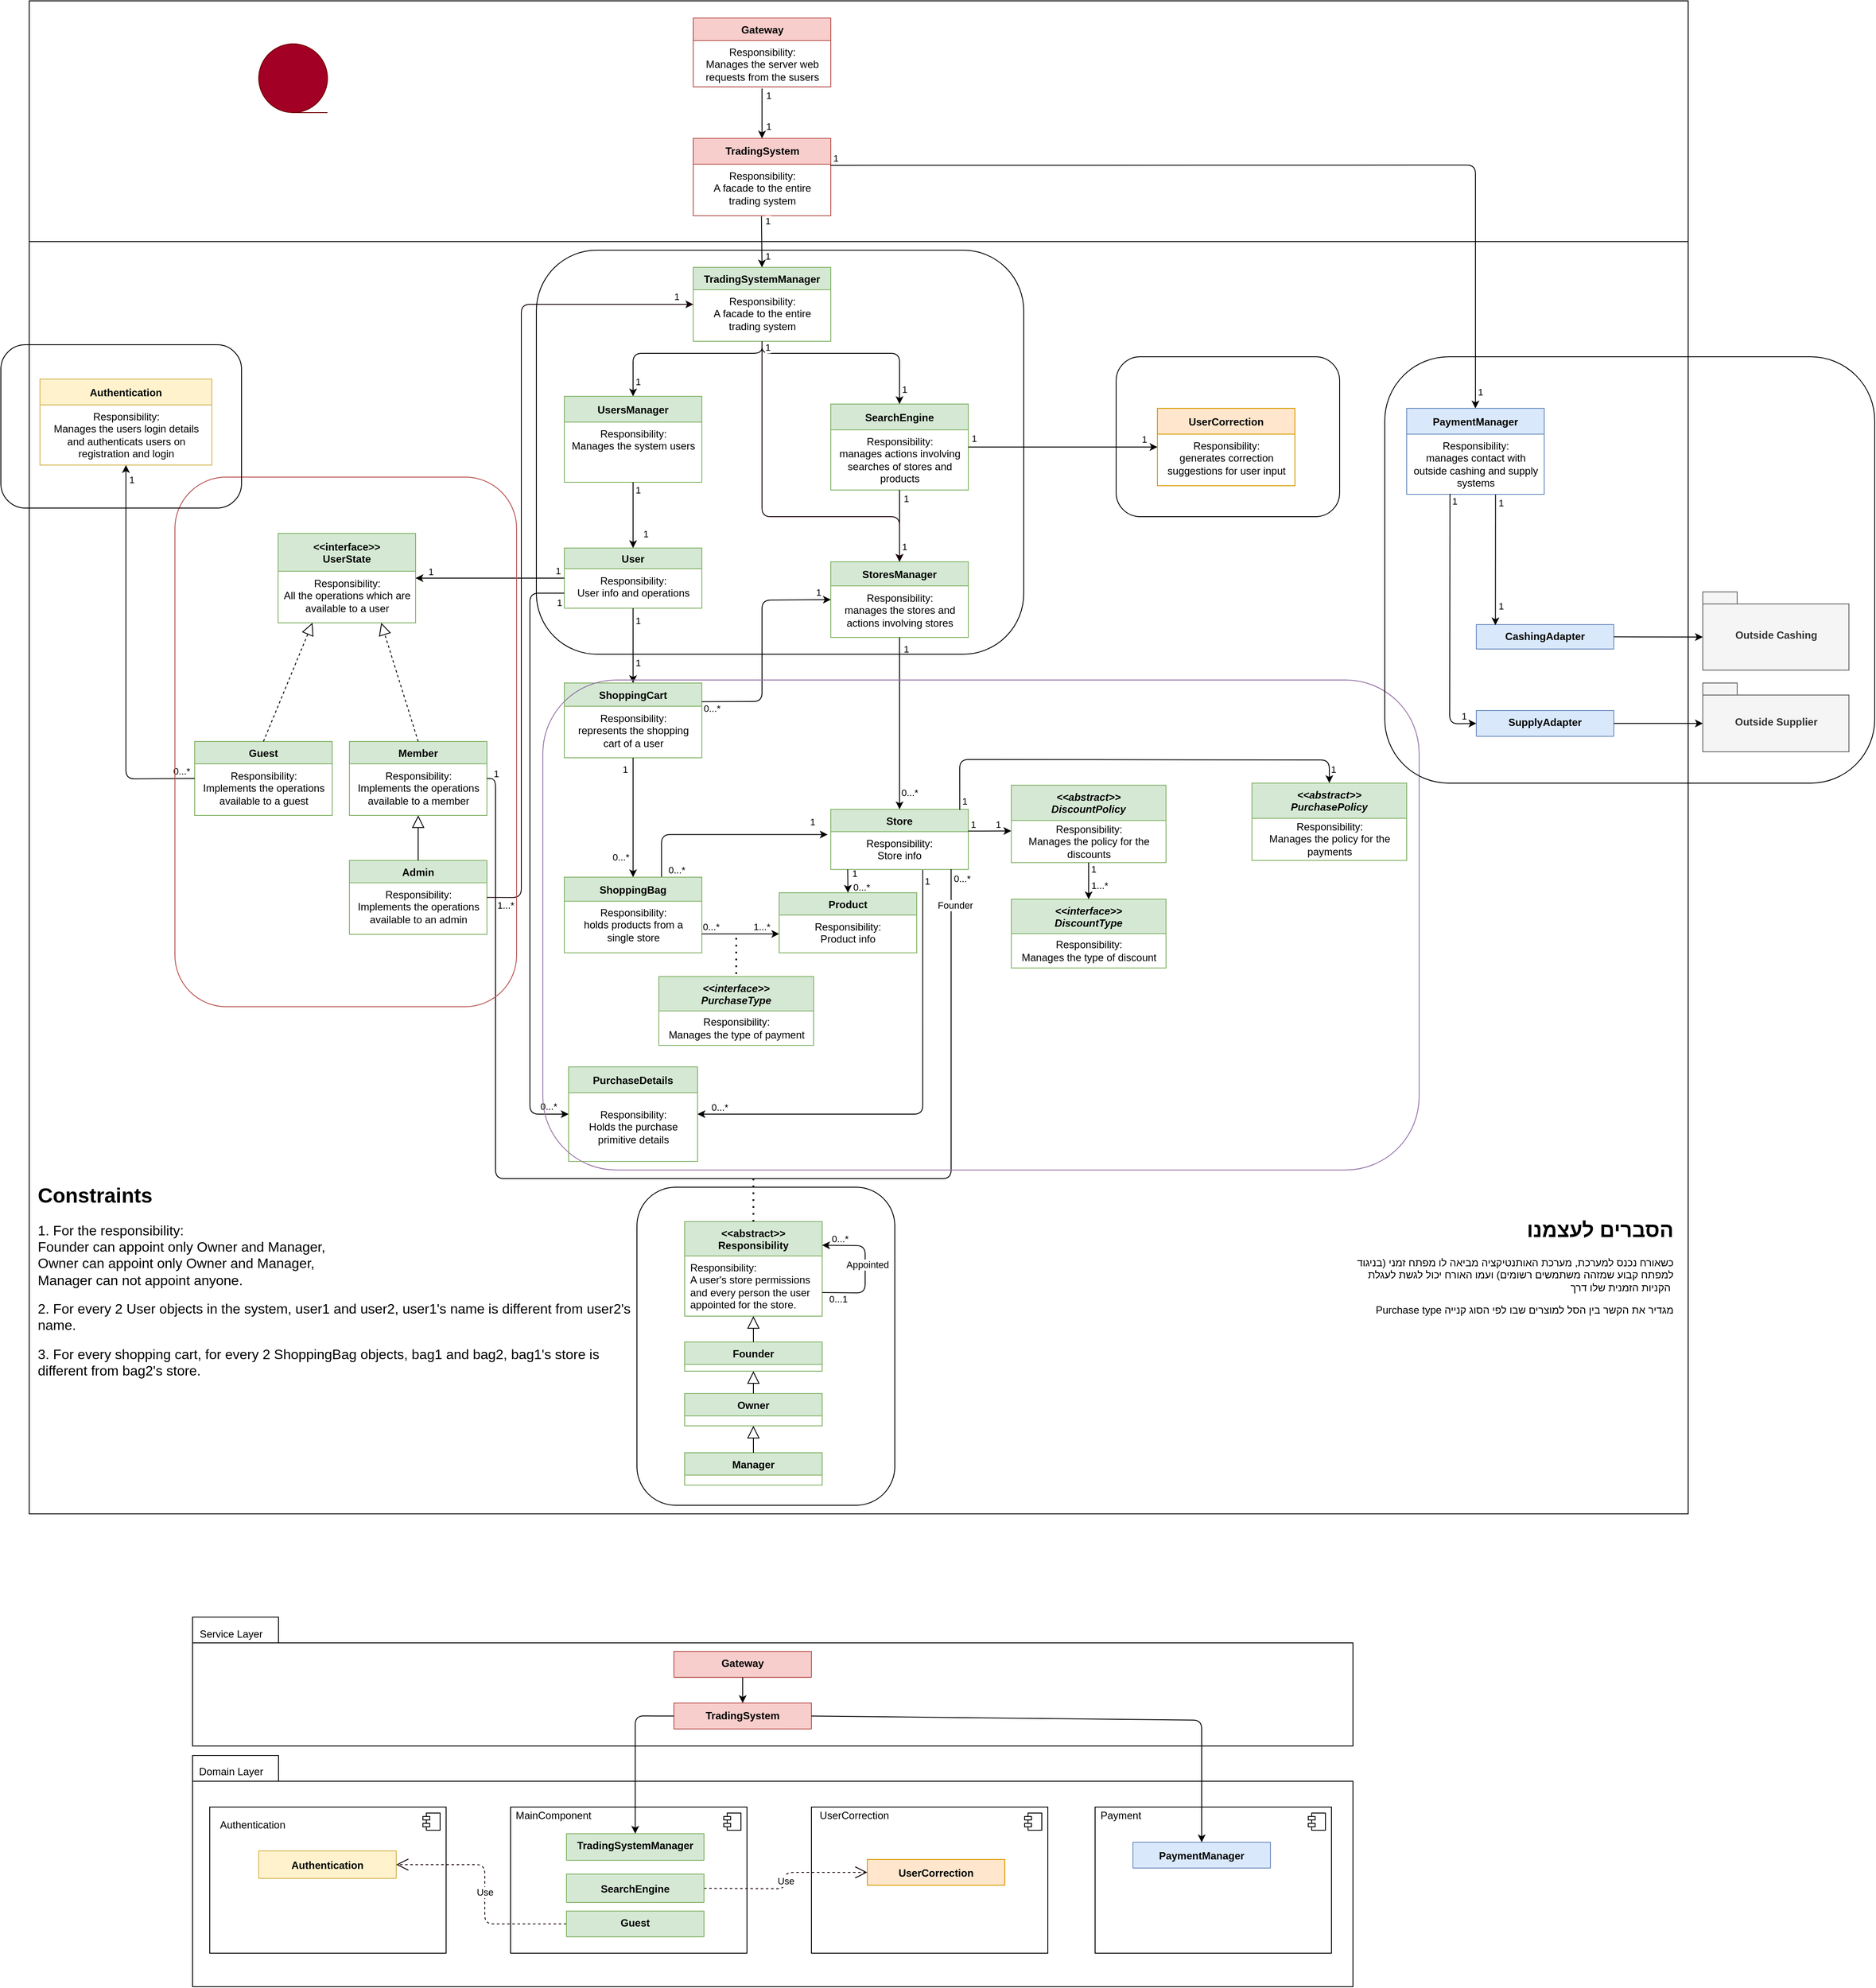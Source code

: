 <mxfile>
    <diagram id="plIV1FEx8kqapXUnJo5l" name="Page-1">
        <mxGraphModel dx="2669" dy="790" grid="1" gridSize="10" guides="1" tooltips="1" connect="1" arrows="1" fold="1" page="1" pageScale="1" pageWidth="827" pageHeight="1169" math="0" shadow="0">
            <root>
                <mxCell id="0"/>
                <mxCell id="1" parent="0"/>
                <mxCell id="PDXnNXBIHwnYnPfIg61H-162" value="" style="rounded=0;whiteSpace=wrap;html=1;labelBackgroundColor=none;align=left;" parent="1" vertex="1">
                    <mxGeometry x="-827" width="1930" height="280" as="geometry"/>
                </mxCell>
                <mxCell id="045OosItFvssBawoLI5Q-2" value="" style="shape=folder;fontStyle=1;spacingTop=10;tabWidth=100;tabHeight=30;tabPosition=left;html=1;" parent="1" vertex="1">
                    <mxGeometry x="-637" y="2041" width="1350" height="269" as="geometry"/>
                </mxCell>
                <mxCell id="045OosItFvssBawoLI5Q-1" value="" style="shape=folder;fontStyle=1;spacingTop=10;tabWidth=100;tabHeight=30;tabPosition=left;html=1;" parent="1" vertex="1">
                    <mxGeometry x="-637" y="1880" width="1350" height="150" as="geometry"/>
                </mxCell>
                <mxCell id="7RxqQIMeUMYGhN_6QAOt-5" value="Service Layer" style="text;html=1;strokeColor=none;fillColor=none;align=center;verticalAlign=middle;whiteSpace=wrap;rounded=0;" parent="1" vertex="1">
                    <mxGeometry x="-637" y="1890" width="90" height="20" as="geometry"/>
                </mxCell>
                <mxCell id="7RxqQIMeUMYGhN_6QAOt-6" value="Domain Layer" style="text;html=1;strokeColor=none;fillColor=none;align=center;verticalAlign=middle;whiteSpace=wrap;rounded=0;" parent="1" vertex="1">
                    <mxGeometry x="-637" y="2050" width="90" height="20" as="geometry"/>
                </mxCell>
                <mxCell id="7RxqQIMeUMYGhN_6QAOt-10" value="" style="html=1;dropTarget=0;" parent="1" vertex="1">
                    <mxGeometry x="-617" y="2101" width="275" height="170" as="geometry"/>
                </mxCell>
                <mxCell id="7RxqQIMeUMYGhN_6QAOt-11" value="" style="shape=module;jettyWidth=8;jettyHeight=4;" parent="7RxqQIMeUMYGhN_6QAOt-10" vertex="1">
                    <mxGeometry x="1" width="20" height="20" relative="1" as="geometry">
                        <mxPoint x="-27" y="7" as="offset"/>
                    </mxGeometry>
                </mxCell>
                <mxCell id="7RxqQIMeUMYGhN_6QAOt-12" value="" style="html=1;dropTarget=0;" parent="1" vertex="1">
                    <mxGeometry x="-267" y="2101" width="275" height="170" as="geometry"/>
                </mxCell>
                <mxCell id="7RxqQIMeUMYGhN_6QAOt-13" value="" style="shape=module;jettyWidth=8;jettyHeight=4;" parent="7RxqQIMeUMYGhN_6QAOt-12" vertex="1">
                    <mxGeometry x="1" width="20" height="20" relative="1" as="geometry">
                        <mxPoint x="-27" y="7" as="offset"/>
                    </mxGeometry>
                </mxCell>
                <mxCell id="7RxqQIMeUMYGhN_6QAOt-16" value="" style="html=1;dropTarget=0;" parent="1" vertex="1">
                    <mxGeometry x="413" y="2101" width="275" height="170" as="geometry"/>
                </mxCell>
                <mxCell id="7RxqQIMeUMYGhN_6QAOt-17" value="" style="shape=module;jettyWidth=8;jettyHeight=4;" parent="7RxqQIMeUMYGhN_6QAOt-16" vertex="1">
                    <mxGeometry x="1" width="20" height="20" relative="1" as="geometry">
                        <mxPoint x="-27" y="7" as="offset"/>
                    </mxGeometry>
                </mxCell>
                <mxCell id="7RxqQIMeUMYGhN_6QAOt-19" value="" style="rounded=0;whiteSpace=wrap;html=1;" parent="1" vertex="1">
                    <mxGeometry x="-827" y="280" width="1930" height="1480" as="geometry"/>
                </mxCell>
                <mxCell id="B8uht3ImKg9xWQYqnHc1-1" value="CashingAdapter" style="swimlane;fontStyle=1;align=center;verticalAlign=top;childLayout=stackLayout;horizontal=1;startSize=110;horizontalStack=0;resizeParent=1;resizeParentMax=0;resizeLast=0;collapsible=1;marginBottom=0;fillColor=#dae8fc;strokeColor=#6c8ebf;" parent="1" vertex="1">
                    <mxGeometry x="856.5" y="725.5" width="160" height="28.5" as="geometry"/>
                </mxCell>
                <mxCell id="B8uht3ImKg9xWQYqnHc1-3" value="SupplyAdapter" style="swimlane;fontStyle=1;align=center;verticalAlign=top;childLayout=stackLayout;horizontal=1;startSize=110;horizontalStack=0;resizeParent=1;resizeParentMax=0;resizeLast=0;collapsible=1;marginBottom=0;fillColor=#dae8fc;strokeColor=#6c8ebf;" parent="1" vertex="1">
                    <mxGeometry x="856.5" y="825.5" width="160" height="30" as="geometry"/>
                </mxCell>
                <mxCell id="B8uht3ImKg9xWQYqnHc1-5" value="Outside Cashing" style="shape=folder;fontStyle=1;spacingTop=10;tabWidth=40;tabHeight=14;tabPosition=left;html=1;fillColor=#f5f5f5;strokeColor=#666666;fontColor=#333333;" parent="1" vertex="1">
                    <mxGeometry x="1120" y="687.5" width="170" height="91" as="geometry"/>
                </mxCell>
                <mxCell id="B8uht3ImKg9xWQYqnHc1-6" value="Outside Supplier" style="shape=folder;fontStyle=1;spacingTop=10;tabWidth=40;tabHeight=14;tabPosition=left;html=1;fillColor=#f5f5f5;strokeColor=#666666;fontColor=#333333;" parent="1" vertex="1">
                    <mxGeometry x="1120" y="793.5" width="170" height="80" as="geometry"/>
                </mxCell>
                <mxCell id="B8uht3ImKg9xWQYqnHc1-7" value="" style="endArrow=classic;html=1;exitX=1;exitY=0.5;exitDx=0;exitDy=0;entryX=0;entryY=0;entryDx=0;entryDy=52.5;entryPerimeter=0;" parent="1" source="B8uht3ImKg9xWQYqnHc1-1" target="B8uht3ImKg9xWQYqnHc1-5" edge="1">
                    <mxGeometry width="50" height="50" relative="1" as="geometry">
                        <mxPoint x="925.5" y="874" as="sourcePoint"/>
                        <mxPoint x="1085.5" y="739.75" as="targetPoint"/>
                    </mxGeometry>
                </mxCell>
                <mxCell id="B8uht3ImKg9xWQYqnHc1-9" value="" style="endArrow=classic;html=1;exitX=1;exitY=0.5;exitDx=0;exitDy=0;entryX=0;entryY=0;entryDx=0;entryDy=47;entryPerimeter=0;" parent="1" source="B8uht3ImKg9xWQYqnHc1-3" target="B8uht3ImKg9xWQYqnHc1-6" edge="1">
                    <mxGeometry width="50" height="50" relative="1" as="geometry">
                        <mxPoint x="925.5" y="874" as="sourcePoint"/>
                        <mxPoint x="1084.48" y="841.46" as="targetPoint"/>
                    </mxGeometry>
                </mxCell>
                <mxCell id="B8uht3ImKg9xWQYqnHc1-68" style="edgeStyle=orthogonalEdgeStyle;rounded=1;orthogonalLoop=1;jettySize=auto;html=1;entryX=-0.023;entryY=0.078;entryDx=0;entryDy=0;entryPerimeter=0;exitX=0.707;exitY=0.012;exitDx=0;exitDy=0;exitPerimeter=0;" parent="1" source="B8uht3ImKg9xWQYqnHc1-34" target="B8uht3ImKg9xWQYqnHc1-42" edge="1">
                    <mxGeometry relative="1" as="geometry">
                        <mxPoint x="-91.5" y="1002.5" as="sourcePoint"/>
                        <Array as="points">
                            <mxPoint x="-91.5" y="970"/>
                        </Array>
                    </mxGeometry>
                </mxCell>
                <mxCell id="PDXnNXBIHwnYnPfIg61H-96" value="1" style="edgeLabel;html=1;align=center;verticalAlign=middle;resizable=0;points=[];" parent="B8uht3ImKg9xWQYqnHc1-68" vertex="1" connectable="0">
                    <mxGeometry x="0.843" y="-1" relative="1" as="geometry">
                        <mxPoint x="1.4" y="-15.93" as="offset"/>
                    </mxGeometry>
                </mxCell>
                <mxCell id="PDXnNXBIHwnYnPfIg61H-97" value="0...*" style="edgeLabel;html=1;align=center;verticalAlign=middle;resizable=0;points=[];" parent="B8uht3ImKg9xWQYqnHc1-68" vertex="1" connectable="0">
                    <mxGeometry x="-0.922" relative="1" as="geometry">
                        <mxPoint x="17" as="offset"/>
                    </mxGeometry>
                </mxCell>
                <mxCell id="B8uht3ImKg9xWQYqnHc1-34" value="ShoppingBag" style="swimlane;fontStyle=1;childLayout=stackLayout;horizontal=1;startSize=28;fillColor=#d5e8d4;horizontalStack=0;resizeParent=1;resizeParentMax=0;resizeLast=0;collapsible=1;marginBottom=0;strokeColor=#82b366;" parent="1" vertex="1">
                    <mxGeometry x="-204.5" y="1019.33" width="160" height="88" as="geometry"/>
                </mxCell>
                <mxCell id="hwy0PmjX1RmIG3OoW_jR-3" value="Responsibility:&#10;holds products from a single store" style="text;strokeColor=none;fillColor=none;align=center;verticalAlign=top;spacingLeft=4;spacingRight=4;overflow=hidden;rotatable=0;points=[[0,0.5],[1,0.5]];portConstraint=eastwest;whiteSpace=wrap;" parent="B8uht3ImKg9xWQYqnHc1-34" vertex="1">
                    <mxGeometry y="28" width="160" height="60" as="geometry"/>
                </mxCell>
                <mxCell id="B8uht3ImKg9xWQYqnHc1-35" value="ShoppingCart" style="swimlane;fontStyle=1;childLayout=stackLayout;horizontal=1;startSize=27;fillColor=#d5e8d4;horizontalStack=0;resizeParent=1;resizeParentMax=0;resizeLast=0;collapsible=1;marginBottom=0;strokeColor=#82b366;" parent="1" vertex="1">
                    <mxGeometry x="-204.5" y="793.5" width="160" height="87" as="geometry"/>
                </mxCell>
                <mxCell id="hwy0PmjX1RmIG3OoW_jR-4" value="Responsibility:&#10;represents the shopping cart of a user" style="text;strokeColor=none;fillColor=none;align=center;verticalAlign=top;spacingLeft=4;spacingRight=4;overflow=hidden;rotatable=0;points=[[0,0.5],[1,0.5]];portConstraint=eastwest;whiteSpace=wrap;" parent="B8uht3ImKg9xWQYqnHc1-35" vertex="1">
                    <mxGeometry y="27" width="160" height="60" as="geometry"/>
                </mxCell>
                <mxCell id="B8uht3ImKg9xWQYqnHc1-37" value="User" style="swimlane;fontStyle=1;childLayout=stackLayout;horizontal=1;startSize=24;fillColor=#d5e8d4;horizontalStack=0;resizeParent=1;resizeParentMax=0;resizeLast=0;collapsible=1;marginBottom=0;strokeColor=#82b366;" parent="1" vertex="1">
                    <mxGeometry x="-204.5" y="636.5" width="160" height="70" as="geometry"/>
                </mxCell>
                <mxCell id="PDXnNXBIHwnYnPfIg61H-155" value="Responsibility:&#10;User info and operations" style="text;strokeColor=none;fillColor=none;align=center;verticalAlign=top;spacingLeft=4;spacingRight=4;overflow=hidden;rotatable=0;points=[[0,0.5],[1,0.5]];portConstraint=eastwest;whiteSpace=wrap;" parent="B8uht3ImKg9xWQYqnHc1-37" vertex="1">
                    <mxGeometry y="24" width="160" height="46" as="geometry"/>
                </mxCell>
                <mxCell id="B8uht3ImKg9xWQYqnHc1-41" value="Store" style="swimlane;fontStyle=1;align=center;verticalAlign=top;childLayout=stackLayout;horizontal=1;startSize=26;horizontalStack=0;resizeParent=1;resizeParentMax=0;resizeLast=0;collapsible=1;marginBottom=0;fillColor=#d5e8d4;strokeColor=#82b366;" parent="1" vertex="1">
                    <mxGeometry x="105.5" y="940.33" width="160" height="70" as="geometry"/>
                </mxCell>
                <mxCell id="B8uht3ImKg9xWQYqnHc1-42" value="Responsibility:&#10;Store info" style="text;strokeColor=none;fillColor=none;align=center;verticalAlign=top;spacingLeft=4;spacingRight=4;overflow=hidden;rotatable=0;points=[[0,0.5],[1,0.5]];portConstraint=eastwest;" parent="B8uht3ImKg9xWQYqnHc1-41" vertex="1">
                    <mxGeometry y="26" width="160" height="44" as="geometry"/>
                </mxCell>
                <mxCell id="B8uht3ImKg9xWQYqnHc1-43" value="Product" style="swimlane;fontStyle=1;align=center;verticalAlign=top;childLayout=stackLayout;horizontal=1;startSize=26;horizontalStack=0;resizeParent=1;resizeParentMax=0;resizeLast=0;collapsible=1;marginBottom=0;fillColor=#d5e8d4;strokeColor=#82b366;" parent="1" vertex="1">
                    <mxGeometry x="45.5" y="1037.33" width="160" height="70" as="geometry"/>
                </mxCell>
                <mxCell id="B8uht3ImKg9xWQYqnHc1-44" value="Responsibility:&#10;Product info" style="text;strokeColor=none;fillColor=none;align=center;verticalAlign=top;spacingLeft=4;spacingRight=4;overflow=hidden;rotatable=0;points=[[0,0.5],[1,0.5]];portConstraint=eastwest;" parent="B8uht3ImKg9xWQYqnHc1-43" vertex="1">
                    <mxGeometry y="26" width="160" height="44" as="geometry"/>
                </mxCell>
                <mxCell id="B8uht3ImKg9xWQYqnHc1-45" value="&lt;&lt;interface&gt;&gt;&#10;DiscountType" style="swimlane;fontStyle=3;align=center;verticalAlign=top;childLayout=stackLayout;horizontal=1;startSize=40;horizontalStack=0;resizeParent=1;resizeParentMax=0;resizeLast=0;collapsible=1;marginBottom=0;fillColor=#d5e8d4;strokeColor=#82b366;" parent="1" vertex="1">
                    <mxGeometry x="315.5" y="1045" width="180" height="80" as="geometry"/>
                </mxCell>
                <mxCell id="B8uht3ImKg9xWQYqnHc1-46" value="Responsibility:&lt;br&gt;Manages the type of discount" style="text;html=1;strokeColor=none;fillColor=none;align=center;verticalAlign=middle;whiteSpace=wrap;rounded=0;" parent="B8uht3ImKg9xWQYqnHc1-45" vertex="1">
                    <mxGeometry y="40" width="180" height="40" as="geometry"/>
                </mxCell>
                <mxCell id="B8uht3ImKg9xWQYqnHc1-50" value="&lt;&lt;abstract&gt;&gt;&#10;DiscountPolicy" style="swimlane;fontStyle=3;align=center;verticalAlign=top;childLayout=stackLayout;horizontal=1;startSize=41;horizontalStack=0;resizeParent=1;resizeParentMax=0;resizeLast=0;collapsible=1;marginBottom=0;fillColor=#d5e8d4;strokeColor=#82b366;" parent="1" vertex="1">
                    <mxGeometry x="315.5" y="912.33" width="180" height="90" as="geometry"/>
                </mxCell>
                <mxCell id="B8uht3ImKg9xWQYqnHc1-51" value="Responsibility:&lt;br&gt;Manages the policy for the discounts" style="text;html=1;strokeColor=none;fillColor=none;align=center;verticalAlign=middle;whiteSpace=wrap;rounded=0;" parent="B8uht3ImKg9xWQYqnHc1-50" vertex="1">
                    <mxGeometry y="41" width="180" height="49" as="geometry"/>
                </mxCell>
                <mxCell id="B8uht3ImKg9xWQYqnHc1-52" value="&lt;&lt;abstract&gt;&gt;&#10;PurchasePolicy" style="swimlane;fontStyle=3;align=center;verticalAlign=top;childLayout=stackLayout;horizontal=1;startSize=41;horizontalStack=0;resizeParent=1;resizeParentMax=0;resizeLast=0;collapsible=1;marginBottom=0;fillColor=#d5e8d4;strokeColor=#82b366;" parent="1" vertex="1">
                    <mxGeometry x="595.5" y="909.83" width="180" height="90" as="geometry"/>
                </mxCell>
                <mxCell id="B8uht3ImKg9xWQYqnHc1-53" value="Responsibility:&lt;br&gt;Manages the policy for the payments" style="text;html=1;strokeColor=none;fillColor=none;align=center;verticalAlign=middle;whiteSpace=wrap;rounded=0;" parent="B8uht3ImKg9xWQYqnHc1-52" vertex="1">
                    <mxGeometry y="41" width="180" height="49" as="geometry"/>
                </mxCell>
                <mxCell id="B8uht3ImKg9xWQYqnHc1-57" value="&lt;&lt;interface&gt;&gt;&#10;PurchaseType" style="swimlane;fontStyle=3;align=center;verticalAlign=top;childLayout=stackLayout;horizontal=1;startSize=40;horizontalStack=0;resizeParent=1;resizeParentMax=0;resizeLast=0;collapsible=1;marginBottom=0;fillColor=#d5e8d4;strokeColor=#82b366;" parent="1" vertex="1">
                    <mxGeometry x="-94.5" y="1135" width="180" height="80" as="geometry"/>
                </mxCell>
                <mxCell id="B8uht3ImKg9xWQYqnHc1-58" value="Responsibility:&lt;br&gt;Manages the type of payment" style="text;html=1;strokeColor=none;fillColor=none;align=center;verticalAlign=middle;whiteSpace=wrap;rounded=0;" parent="B8uht3ImKg9xWQYqnHc1-57" vertex="1">
                    <mxGeometry y="40" width="180" height="40" as="geometry"/>
                </mxCell>
                <mxCell id="B8uht3ImKg9xWQYqnHc1-64" value="" style="endArrow=classic;html=1;exitX=0.5;exitY=1;exitDx=0;exitDy=0;entryX=0.5;entryY=0;entryDx=0;entryDy=0;" parent="1" source="B8uht3ImKg9xWQYqnHc1-37" target="B8uht3ImKg9xWQYqnHc1-35" edge="1">
                    <mxGeometry width="50" height="50" relative="1" as="geometry">
                        <mxPoint x="385.5" y="902.5" as="sourcePoint"/>
                        <mxPoint x="435.5" y="852.5" as="targetPoint"/>
                    </mxGeometry>
                </mxCell>
                <mxCell id="PDXnNXBIHwnYnPfIg61H-93" value="1" style="edgeLabel;html=1;align=center;verticalAlign=middle;resizable=0;points=[];" parent="B8uht3ImKg9xWQYqnHc1-64" vertex="1" connectable="0">
                    <mxGeometry x="0.463" y="5" relative="1" as="geometry">
                        <mxPoint as="offset"/>
                    </mxGeometry>
                </mxCell>
                <mxCell id="PDXnNXBIHwnYnPfIg61H-104" value="1" style="edgeLabel;html=1;align=center;verticalAlign=middle;resizable=0;points=[];" parent="B8uht3ImKg9xWQYqnHc1-64" vertex="1" connectable="0">
                    <mxGeometry x="-0.663" relative="1" as="geometry">
                        <mxPoint x="5" as="offset"/>
                    </mxGeometry>
                </mxCell>
                <mxCell id="B8uht3ImKg9xWQYqnHc1-65" value="" style="endArrow=classic;html=1;exitX=0.5;exitY=1;exitDx=0;exitDy=0;" parent="1" source="B8uht3ImKg9xWQYqnHc1-35" target="B8uht3ImKg9xWQYqnHc1-34" edge="1">
                    <mxGeometry width="50" height="50" relative="1" as="geometry">
                        <mxPoint x="385.5" y="902.5" as="sourcePoint"/>
                        <mxPoint x="435.5" y="852.5" as="targetPoint"/>
                    </mxGeometry>
                </mxCell>
                <mxCell id="PDXnNXBIHwnYnPfIg61H-94" value="0...*" style="edgeLabel;html=1;align=center;verticalAlign=middle;resizable=0;points=[];" parent="B8uht3ImKg9xWQYqnHc1-65" vertex="1" connectable="0">
                    <mxGeometry x="0.542" y="-1" relative="1" as="geometry">
                        <mxPoint x="-14" y="8.36" as="offset"/>
                    </mxGeometry>
                </mxCell>
                <mxCell id="PDXnNXBIHwnYnPfIg61H-95" value="1" style="edgeLabel;html=1;align=center;verticalAlign=middle;resizable=0;points=[];" parent="B8uht3ImKg9xWQYqnHc1-65" vertex="1" connectable="0">
                    <mxGeometry x="-0.816" y="-1" relative="1" as="geometry">
                        <mxPoint x="-9" as="offset"/>
                    </mxGeometry>
                </mxCell>
                <mxCell id="B8uht3ImKg9xWQYqnHc1-71" value="" style="endArrow=classic;html=1;entryX=0;entryY=0.5;entryDx=0;entryDy=0;exitX=1;exitY=0.75;exitDx=0;exitDy=0;" parent="1" source="B8uht3ImKg9xWQYqnHc1-34" target="B8uht3ImKg9xWQYqnHc1-44" edge="1">
                    <mxGeometry width="50" height="50" relative="1" as="geometry">
                        <mxPoint x="-64.5" y="1075.5" as="sourcePoint"/>
                        <mxPoint x="95.5" y="1075.5" as="targetPoint"/>
                    </mxGeometry>
                </mxCell>
                <mxCell id="PDXnNXBIHwnYnPfIg61H-107" value="0...*" style="edgeLabel;html=1;align=center;verticalAlign=middle;resizable=0;points=[];" parent="B8uht3ImKg9xWQYqnHc1-71" vertex="1" connectable="0">
                    <mxGeometry x="-0.81" y="1" relative="1" as="geometry">
                        <mxPoint x="2" y="-8" as="offset"/>
                    </mxGeometry>
                </mxCell>
                <mxCell id="PDXnNXBIHwnYnPfIg61H-108" value="1...*" style="edgeLabel;html=1;align=center;verticalAlign=middle;resizable=0;points=[];" parent="B8uht3ImKg9xWQYqnHc1-71" vertex="1" connectable="0">
                    <mxGeometry x="0.803" y="1" relative="1" as="geometry">
                        <mxPoint x="-12" y="-8" as="offset"/>
                    </mxGeometry>
                </mxCell>
                <mxCell id="B8uht3ImKg9xWQYqnHc1-72" value="&lt;&lt;interface&gt;&gt;&#10;UserState" style="swimlane;fontStyle=1;childLayout=stackLayout;horizontal=1;startSize=44;fillColor=#d5e8d4;horizontalStack=0;resizeParent=1;resizeParentMax=0;resizeLast=0;collapsible=1;marginBottom=0;strokeColor=#82b366;" parent="1" vertex="1">
                    <mxGeometry x="-537.5" y="619.5" width="160" height="104" as="geometry"/>
                </mxCell>
                <mxCell id="PDXnNXBIHwnYnPfIg61H-154" value="Responsibility:&#10;All the operations which are available to a user" style="text;strokeColor=none;fillColor=none;align=center;verticalAlign=top;spacingLeft=4;spacingRight=4;overflow=hidden;rotatable=0;points=[[0,0.5],[1,0.5]];portConstraint=eastwest;whiteSpace=wrap;" parent="B8uht3ImKg9xWQYqnHc1-72" vertex="1">
                    <mxGeometry y="44" width="160" height="60" as="geometry"/>
                </mxCell>
                <mxCell id="B8uht3ImKg9xWQYqnHc1-74" value="" style="endArrow=classic;html=1;exitX=0;exitY=0.5;exitDx=0;exitDy=0;entryX=1;entryY=0.5;entryDx=0;entryDy=0;startArrow=none;startFill=0;endFill=1;" parent="1" source="B8uht3ImKg9xWQYqnHc1-37" target="B8uht3ImKg9xWQYqnHc1-72" edge="1">
                    <mxGeometry width="50" height="50" relative="1" as="geometry">
                        <mxPoint x="-124.5" y="742.5" as="sourcePoint"/>
                        <mxPoint x="-124.5" y="803.5" as="targetPoint"/>
                    </mxGeometry>
                </mxCell>
                <mxCell id="PDXnNXBIHwnYnPfIg61H-86" value="1" style="edgeLabel;html=1;align=center;verticalAlign=middle;resizable=0;points=[];" parent="B8uht3ImKg9xWQYqnHc1-74" vertex="1" connectable="0">
                    <mxGeometry x="0.758" y="-2" relative="1" as="geometry">
                        <mxPoint x="-4" y="-6" as="offset"/>
                    </mxGeometry>
                </mxCell>
                <mxCell id="PDXnNXBIHwnYnPfIg61H-136" value="1" style="edgeLabel;html=1;align=center;verticalAlign=middle;resizable=0;points=[];" parent="B8uht3ImKg9xWQYqnHc1-74" vertex="1" connectable="0">
                    <mxGeometry x="-0.82" relative="1" as="geometry">
                        <mxPoint x="8" y="-9" as="offset"/>
                    </mxGeometry>
                </mxCell>
                <mxCell id="B8uht3ImKg9xWQYqnHc1-79" value="Authentication" style="swimlane;fontStyle=1;childLayout=stackLayout;horizontal=1;startSize=30;fillColor=#fff2cc;horizontalStack=0;resizeParent=1;resizeParentMax=0;resizeLast=0;collapsible=1;marginBottom=0;strokeColor=#d6b656;" parent="1" vertex="1">
                    <mxGeometry x="-814.5" y="440" width="200" height="100" as="geometry"/>
                </mxCell>
                <mxCell id="hwy0PmjX1RmIG3OoW_jR-1" value="Responsibility:&#10;Manages the users login details and authenticats users on registration and login" style="text;strokeColor=none;fillColor=none;align=center;verticalAlign=top;spacingLeft=4;spacingRight=4;overflow=hidden;rotatable=0;points=[[0,0.5],[1,0.5]];portConstraint=eastwest;whiteSpace=wrap;" parent="B8uht3ImKg9xWQYqnHc1-79" vertex="1">
                    <mxGeometry y="30" width="200" height="70" as="geometry"/>
                </mxCell>
                <mxCell id="B8uht3ImKg9xWQYqnHc1-80" value="TradingSystem" style="swimlane;fontStyle=1;childLayout=stackLayout;horizontal=1;startSize=30;horizontalStack=0;resizeParent=1;resizeParentMax=0;resizeLast=0;collapsible=1;marginBottom=0;whiteSpace=wrap;fillColor=#f8cecc;strokeColor=#b85450;" parent="1" vertex="1">
                    <mxGeometry x="-54.5" y="160" width="160" height="90" as="geometry"/>
                </mxCell>
                <mxCell id="PDXnNXBIHwnYnPfIg61H-39" value="Responsibility:&#10;A facade to the entire trading system" style="text;strokeColor=none;fillColor=none;align=center;verticalAlign=top;spacingLeft=4;spacingRight=4;overflow=hidden;rotatable=0;points=[[0,0.5],[1,0.5]];portConstraint=eastwest;whiteSpace=wrap;" parent="B8uht3ImKg9xWQYqnHc1-80" vertex="1">
                    <mxGeometry y="30" width="160" height="60" as="geometry"/>
                </mxCell>
                <mxCell id="B8uht3ImKg9xWQYqnHc1-81" value="UsersManager" style="swimlane;fontStyle=1;childLayout=stackLayout;horizontal=1;startSize=30;fillColor=#d5e8d4;horizontalStack=0;resizeParent=1;resizeParentMax=0;resizeLast=0;collapsible=1;marginBottom=0;strokeColor=#82b366;" parent="1" vertex="1">
                    <mxGeometry x="-204.5" y="460" width="160" height="100" as="geometry"/>
                </mxCell>
                <mxCell id="PDXnNXBIHwnYnPfIg61H-156" value="Responsibility:&#10;Manages the system users" style="text;strokeColor=none;fillColor=none;align=center;verticalAlign=top;spacingLeft=4;spacingRight=4;overflow=hidden;rotatable=0;points=[[0,0.5],[1,0.5]];portConstraint=eastwest;whiteSpace=wrap;" parent="B8uht3ImKg9xWQYqnHc1-81" vertex="1">
                    <mxGeometry y="30" width="160" height="70" as="geometry"/>
                </mxCell>
                <mxCell id="B8uht3ImKg9xWQYqnHc1-82" value="" style="endArrow=classic;html=1;exitX=0.5;exitY=1;exitDx=0;exitDy=0;entryX=0.5;entryY=0;entryDx=0;entryDy=0;" parent="1" source="B8uht3ImKg9xWQYqnHc1-81" target="B8uht3ImKg9xWQYqnHc1-37" edge="1">
                    <mxGeometry width="50" height="50" relative="1" as="geometry">
                        <mxPoint x="-134.5" y="572.5" as="sourcePoint"/>
                        <mxPoint x="-234.5" y="642.5" as="targetPoint"/>
                    </mxGeometry>
                </mxCell>
                <mxCell id="PDXnNXBIHwnYnPfIg61H-102" value="1" style="edgeLabel;html=1;align=center;verticalAlign=middle;resizable=0;points=[];" parent="B8uht3ImKg9xWQYqnHc1-82" vertex="1" connectable="0">
                    <mxGeometry x="0.481" relative="1" as="geometry">
                        <mxPoint x="14.5" y="3.53" as="offset"/>
                    </mxGeometry>
                </mxCell>
                <mxCell id="PDXnNXBIHwnYnPfIg61H-123" value="1" style="edgeLabel;html=1;align=center;verticalAlign=middle;resizable=0;points=[];" parent="B8uht3ImKg9xWQYqnHc1-82" vertex="1" connectable="0">
                    <mxGeometry x="-0.759" y="-2" relative="1" as="geometry">
                        <mxPoint x="7" as="offset"/>
                    </mxGeometry>
                </mxCell>
                <mxCell id="B8uht3ImKg9xWQYqnHc1-84" value="" style="endArrow=classic;html=1;entryX=0.5;entryY=0;entryDx=0;entryDy=0;exitX=0.5;exitY=1;exitDx=0;exitDy=0;" parent="1" source="PDXnNXBIHwnYnPfIg61H-42" target="B8uht3ImKg9xWQYqnHc1-81" edge="1">
                    <mxGeometry width="50" height="50" relative="1" as="geometry">
                        <mxPoint x="-284.5" y="271" as="sourcePoint"/>
                        <mxPoint x="-654.42" y="469.78" as="targetPoint"/>
                        <Array as="points">
                            <mxPoint x="25.5" y="410"/>
                            <mxPoint x="-124.5" y="410"/>
                        </Array>
                    </mxGeometry>
                </mxCell>
                <mxCell id="PDXnNXBIHwnYnPfIg61H-98" value="1" style="edgeLabel;html=1;align=center;verticalAlign=middle;resizable=0;points=[];" parent="B8uht3ImKg9xWQYqnHc1-84" vertex="1" connectable="0">
                    <mxGeometry x="0.862" y="-1" relative="1" as="geometry">
                        <mxPoint x="6" y="-2" as="offset"/>
                    </mxGeometry>
                </mxCell>
                <mxCell id="B8uht3ImKg9xWQYqnHc1-85" value="UserCorrection" style="swimlane;fontStyle=1;childLayout=stackLayout;horizontal=1;startSize=30;horizontalStack=0;resizeParent=1;resizeParentMax=0;resizeLast=0;collapsible=1;marginBottom=0;fillColor=#ffe6cc;strokeColor=#d79b00;" parent="1" vertex="1">
                    <mxGeometry x="485.5" y="474" width="160" height="90" as="geometry"/>
                </mxCell>
                <mxCell id="hwy0PmjX1RmIG3OoW_jR-2" value="Responsibility:&#10;generates correction suggestions for user input" style="text;strokeColor=none;fillColor=none;align=center;verticalAlign=top;spacingLeft=4;spacingRight=4;overflow=hidden;rotatable=0;points=[[0,0.5],[1,0.5]];portConstraint=eastwest;whiteSpace=wrap;" parent="B8uht3ImKg9xWQYqnHc1-85" vertex="1">
                    <mxGeometry y="30" width="160" height="60" as="geometry"/>
                </mxCell>
                <mxCell id="B8uht3ImKg9xWQYqnHc1-89" value="SearchEngine" style="swimlane;fontStyle=1;childLayout=stackLayout;horizontal=1;startSize=30;fillColor=#d5e8d4;horizontalStack=0;resizeParent=1;resizeParentMax=0;resizeLast=0;collapsible=1;marginBottom=0;strokeColor=#82b366;" parent="1" vertex="1">
                    <mxGeometry x="105.5" y="469" width="160" height="100" as="geometry"/>
                </mxCell>
                <mxCell id="hwy0PmjX1RmIG3OoW_jR-6" value="Responsibility:&#10;manages actions involving searches of stores and products" style="text;strokeColor=none;fillColor=none;align=center;verticalAlign=top;spacingLeft=4;spacingRight=4;overflow=hidden;rotatable=0;points=[[0,0.5],[1,0.5]];portConstraint=eastwest;whiteSpace=wrap;" parent="B8uht3ImKg9xWQYqnHc1-89" vertex="1">
                    <mxGeometry y="30" width="160" height="70" as="geometry"/>
                </mxCell>
                <mxCell id="B8uht3ImKg9xWQYqnHc1-90" value="StoresManager" style="swimlane;fontStyle=1;childLayout=stackLayout;horizontal=1;startSize=28;fillColor=#d5e8d4;horizontalStack=0;resizeParent=1;resizeParentMax=0;resizeLast=0;collapsible=1;marginBottom=0;strokeColor=#82b366;" parent="1" vertex="1">
                    <mxGeometry x="105.5" y="652.5" width="160" height="88" as="geometry"/>
                </mxCell>
                <mxCell id="hwy0PmjX1RmIG3OoW_jR-5" value="Responsibility:&#10;manages the stores and actions involving stores" style="text;strokeColor=none;fillColor=none;align=center;verticalAlign=top;spacingLeft=4;spacingRight=4;overflow=hidden;rotatable=0;points=[[0,0.5],[1,0.5]];portConstraint=eastwest;whiteSpace=wrap;" parent="B8uht3ImKg9xWQYqnHc1-90" vertex="1">
                    <mxGeometry y="28" width="160" height="60" as="geometry"/>
                </mxCell>
                <mxCell id="B8uht3ImKg9xWQYqnHc1-91" value="" style="endArrow=classic;html=1;entryX=0.5;entryY=0;entryDx=0;entryDy=0;exitX=0.5;exitY=1;exitDx=0;exitDy=0;" parent="1" source="B8uht3ImKg9xWQYqnHc1-90" target="B8uht3ImKg9xWQYqnHc1-41" edge="1">
                    <mxGeometry width="50" height="50" relative="1" as="geometry">
                        <mxPoint x="185.5" y="762.5" as="sourcePoint"/>
                        <mxPoint x="25.5" y="522.5" as="targetPoint"/>
                    </mxGeometry>
                </mxCell>
                <mxCell id="PDXnNXBIHwnYnPfIg61H-106" value="0...*" style="edgeLabel;html=1;align=center;verticalAlign=middle;resizable=0;points=[];" parent="B8uht3ImKg9xWQYqnHc1-91" vertex="1" connectable="0">
                    <mxGeometry x="0.839" y="-1" relative="1" as="geometry">
                        <mxPoint x="12" y="-3" as="offset"/>
                    </mxGeometry>
                </mxCell>
                <mxCell id="PDXnNXBIHwnYnPfIg61H-142" value="1" style="edgeLabel;html=1;align=center;verticalAlign=middle;resizable=0;points=[];" parent="B8uht3ImKg9xWQYqnHc1-91" vertex="1" connectable="0">
                    <mxGeometry x="-0.818" y="1" relative="1" as="geometry">
                        <mxPoint x="6" y="-5" as="offset"/>
                    </mxGeometry>
                </mxCell>
                <mxCell id="B8uht3ImKg9xWQYqnHc1-92" value="" style="endArrow=classic;html=1;exitX=0.5;exitY=1;exitDx=0;exitDy=0;" parent="1" source="B8uht3ImKg9xWQYqnHc1-89" target="B8uht3ImKg9xWQYqnHc1-90" edge="1">
                    <mxGeometry width="50" height="50" relative="1" as="geometry">
                        <mxPoint x="185.5" y="572.5" as="sourcePoint"/>
                        <mxPoint x="25.5" y="652.5" as="targetPoint"/>
                    </mxGeometry>
                </mxCell>
                <mxCell id="PDXnNXBIHwnYnPfIg61H-124" value="1" style="edgeLabel;html=1;align=center;verticalAlign=middle;resizable=0;points=[];" parent="B8uht3ImKg9xWQYqnHc1-92" vertex="1" connectable="0">
                    <mxGeometry x="-0.777" y="1" relative="1" as="geometry">
                        <mxPoint x="6" as="offset"/>
                    </mxGeometry>
                </mxCell>
                <mxCell id="B8uht3ImKg9xWQYqnHc1-93" value="" style="endArrow=classic;html=1;entryX=0.5;entryY=0;entryDx=0;entryDy=0;exitX=0.5;exitY=1;exitDx=0;exitDy=0;" parent="1" source="PDXnNXBIHwnYnPfIg61H-42" target="B8uht3ImKg9xWQYqnHc1-89" edge="1">
                    <mxGeometry width="50" height="50" relative="1" as="geometry">
                        <mxPoint x="-214.5" y="290" as="sourcePoint"/>
                        <mxPoint x="295.5" y="460" as="targetPoint"/>
                        <Array as="points">
                            <mxPoint x="25.5" y="410"/>
                            <mxPoint x="185.5" y="410"/>
                        </Array>
                    </mxGeometry>
                </mxCell>
                <mxCell id="PDXnNXBIHwnYnPfIg61H-99" value="1" style="edgeLabel;html=1;align=center;verticalAlign=middle;resizable=0;points=[];" parent="B8uht3ImKg9xWQYqnHc1-93" vertex="1" connectable="0">
                    <mxGeometry x="0.882" relative="1" as="geometry">
                        <mxPoint x="5" y="-4" as="offset"/>
                    </mxGeometry>
                </mxCell>
                <mxCell id="B8uht3ImKg9xWQYqnHc1-97" value="" style="endArrow=classic;html=1;exitX=0.938;exitY=0.01;exitDx=0;exitDy=0;exitPerimeter=0;entryX=0.5;entryY=0;entryDx=0;entryDy=0;" parent="1" source="B8uht3ImKg9xWQYqnHc1-41" target="B8uht3ImKg9xWQYqnHc1-52" edge="1">
                    <mxGeometry width="50" height="50" relative="1" as="geometry">
                        <mxPoint x="265.5" y="955.5" as="sourcePoint"/>
                        <mxPoint x="645.5" y="912.33" as="targetPoint"/>
                        <Array as="points">
                            <mxPoint x="255.5" y="882.5"/>
                            <mxPoint x="685.5" y="883"/>
                        </Array>
                    </mxGeometry>
                </mxCell>
                <mxCell id="PDXnNXBIHwnYnPfIg61H-113" value="1" style="edgeLabel;html=1;align=center;verticalAlign=middle;resizable=0;points=[];labelBackgroundColor=none;" parent="B8uht3ImKg9xWQYqnHc1-97" vertex="1" connectable="0">
                    <mxGeometry x="0.972" y="1" relative="1" as="geometry">
                        <mxPoint x="3" y="-9" as="offset"/>
                    </mxGeometry>
                </mxCell>
                <mxCell id="PDXnNXBIHwnYnPfIg61H-115" value="1" style="edgeLabel;html=1;align=center;verticalAlign=middle;resizable=0;points=[];labelBackgroundColor=none;" parent="B8uht3ImKg9xWQYqnHc1-97" vertex="1" connectable="0">
                    <mxGeometry x="-0.956" y="-2" relative="1" as="geometry">
                        <mxPoint x="3" y="1" as="offset"/>
                    </mxGeometry>
                </mxCell>
                <mxCell id="B8uht3ImKg9xWQYqnHc1-95" value="" style="endArrow=classic;html=1;exitX=0.5;exitY=1;exitDx=0;exitDy=0;entryX=0.5;entryY=0;entryDx=0;entryDy=0;" parent="1" source="B8uht3ImKg9xWQYqnHc1-51" target="B8uht3ImKg9xWQYqnHc1-45" edge="1">
                    <mxGeometry width="50" height="50" relative="1" as="geometry">
                        <mxPoint x="405.5" y="1022.33" as="sourcePoint"/>
                        <mxPoint x="405.5" y="1042.33" as="targetPoint"/>
                    </mxGeometry>
                </mxCell>
                <mxCell id="PDXnNXBIHwnYnPfIg61H-117" value="1" style="edgeLabel;html=1;align=center;verticalAlign=middle;resizable=0;points=[];" parent="B8uht3ImKg9xWQYqnHc1-95" vertex="1" connectable="0">
                    <mxGeometry x="-0.658" relative="1" as="geometry">
                        <mxPoint x="5" as="offset"/>
                    </mxGeometry>
                </mxCell>
                <mxCell id="PDXnNXBIHwnYnPfIg61H-118" value="1...*" style="edgeLabel;html=1;align=center;verticalAlign=middle;resizable=0;points=[];labelBackgroundColor=none;" parent="B8uht3ImKg9xWQYqnHc1-95" vertex="1" connectable="0">
                    <mxGeometry x="0.391" y="-1" relative="1" as="geometry">
                        <mxPoint x="13" y="-3.04" as="offset"/>
                    </mxGeometry>
                </mxCell>
                <mxCell id="B8uht3ImKg9xWQYqnHc1-98" value="" style="endArrow=classic;html=1;entryX=0;entryY=0.25;entryDx=0;entryDy=0;exitX=0.999;exitY=-0.013;exitDx=0;exitDy=0;exitPerimeter=0;" parent="1" source="B8uht3ImKg9xWQYqnHc1-42" target="B8uht3ImKg9xWQYqnHc1-51" edge="1">
                    <mxGeometry width="50" height="50" relative="1" as="geometry">
                        <mxPoint x="269.5" y="965.5" as="sourcePoint"/>
                        <mxPoint x="326.718" y="1063.73" as="targetPoint"/>
                        <Array as="points"/>
                    </mxGeometry>
                </mxCell>
                <mxCell id="PDXnNXBIHwnYnPfIg61H-114" value="1" style="edgeLabel;html=1;align=center;verticalAlign=middle;resizable=0;points=[];" parent="B8uht3ImKg9xWQYqnHc1-98" vertex="1" connectable="0">
                    <mxGeometry x="0.267" y="-2" relative="1" as="geometry">
                        <mxPoint x="2" y="-10" as="offset"/>
                    </mxGeometry>
                </mxCell>
                <mxCell id="PDXnNXBIHwnYnPfIg61H-116" value="1" style="edgeLabel;html=1;align=center;verticalAlign=middle;resizable=0;points=[];" parent="B8uht3ImKg9xWQYqnHc1-98" vertex="1" connectable="0">
                    <mxGeometry x="-0.54" relative="1" as="geometry">
                        <mxPoint x="-6" y="-8" as="offset"/>
                    </mxGeometry>
                </mxCell>
                <mxCell id="BPWOEXL0b4dVeLFUgC-w-2" value="PaymentManager" style="swimlane;fontStyle=1;childLayout=stackLayout;horizontal=1;startSize=30;fillColor=#dae8fc;horizontalStack=0;resizeParent=1;resizeParentMax=0;resizeLast=0;collapsible=1;marginBottom=0;strokeColor=#6c8ebf;" parent="1" vertex="1">
                    <mxGeometry x="775.5" y="474" width="160" height="100" as="geometry"/>
                </mxCell>
                <mxCell id="hwy0PmjX1RmIG3OoW_jR-7" value="Responsibility:&#10;manages contact with outside cashing and supply systems" style="text;strokeColor=none;fillColor=none;align=center;verticalAlign=top;spacingLeft=4;spacingRight=4;overflow=hidden;rotatable=0;points=[[0,0.5],[1,0.5]];portConstraint=eastwest;whiteSpace=wrap;" parent="BPWOEXL0b4dVeLFUgC-w-2" vertex="1">
                    <mxGeometry y="30" width="160" height="70" as="geometry"/>
                </mxCell>
                <mxCell id="BPWOEXL0b4dVeLFUgC-w-5" value="" style="endArrow=classic;html=1;entryX=0.139;entryY=0.027;entryDx=0;entryDy=0;entryPerimeter=0;exitX=0.646;exitY=1.006;exitDx=0;exitDy=0;exitPerimeter=0;" parent="1" source="hwy0PmjX1RmIG3OoW_jR-7" target="B8uht3ImKg9xWQYqnHc1-1" edge="1">
                    <mxGeometry width="50" height="50" relative="1" as="geometry">
                        <mxPoint x="878.5" y="584" as="sourcePoint"/>
                        <mxPoint x="135.5" y="944.33" as="targetPoint"/>
                        <Array as="points"/>
                    </mxGeometry>
                </mxCell>
                <mxCell id="PDXnNXBIHwnYnPfIg61H-128" value="1" style="edgeLabel;html=1;align=center;verticalAlign=middle;resizable=0;points=[];" parent="BPWOEXL0b4dVeLFUgC-w-5" vertex="1" connectable="0">
                    <mxGeometry x="0.703" relative="1" as="geometry">
                        <mxPoint x="6" as="offset"/>
                    </mxGeometry>
                </mxCell>
                <mxCell id="PDXnNXBIHwnYnPfIg61H-130" value="1" style="edgeLabel;html=1;align=center;verticalAlign=middle;resizable=0;points=[];" parent="BPWOEXL0b4dVeLFUgC-w-5" vertex="1" connectable="0">
                    <mxGeometry x="-0.836" y="-1" relative="1" as="geometry">
                        <mxPoint x="7" y="-3" as="offset"/>
                    </mxGeometry>
                </mxCell>
                <mxCell id="BPWOEXL0b4dVeLFUgC-w-6" value="" style="endArrow=classic;html=1;entryX=0;entryY=0.5;entryDx=0;entryDy=0;exitX=0.315;exitY=0.992;exitDx=0;exitDy=0;exitPerimeter=0;" parent="1" source="hwy0PmjX1RmIG3OoW_jR-7" target="B8uht3ImKg9xWQYqnHc1-3" edge="1">
                    <mxGeometry width="50" height="50" relative="1" as="geometry">
                        <mxPoint x="795.5" y="584" as="sourcePoint"/>
                        <mxPoint x="866.5" y="749.75" as="targetPoint"/>
                        <Array as="points">
                            <mxPoint x="825.5" y="841"/>
                        </Array>
                    </mxGeometry>
                </mxCell>
                <mxCell id="PDXnNXBIHwnYnPfIg61H-129" value="1" style="edgeLabel;html=1;align=center;verticalAlign=middle;resizable=0;points=[];" parent="BPWOEXL0b4dVeLFUgC-w-6" vertex="1" connectable="0">
                    <mxGeometry x="0.922" relative="1" as="geometry">
                        <mxPoint x="-3" y="-9" as="offset"/>
                    </mxGeometry>
                </mxCell>
                <mxCell id="PDXnNXBIHwnYnPfIg61H-131" value="1" style="edgeLabel;html=1;align=center;verticalAlign=middle;resizable=0;points=[];" parent="BPWOEXL0b4dVeLFUgC-w-6" vertex="1" connectable="0">
                    <mxGeometry x="-0.934" y="1" relative="1" as="geometry">
                        <mxPoint x="4" y="-2" as="offset"/>
                    </mxGeometry>
                </mxCell>
                <mxCell id="BPWOEXL0b4dVeLFUgC-w-7" value="PurchaseDetails" style="swimlane;fontStyle=1;childLayout=stackLayout;horizontal=1;startSize=30;fillColor=#d5e8d4;horizontalStack=0;resizeParent=1;resizeParentMax=0;resizeLast=0;collapsible=1;marginBottom=0;strokeColor=#82b366;" parent="1" vertex="1">
                    <mxGeometry x="-199.5" y="1240" width="150" height="110" as="geometry"/>
                </mxCell>
                <mxCell id="PDXnNXBIHwnYnPfIg61H-143" value="Responsibility:&lt;br&gt;Holds the purchase primitive details" style="text;html=1;strokeColor=none;fillColor=none;align=center;verticalAlign=middle;whiteSpace=wrap;rounded=0;" parent="BPWOEXL0b4dVeLFUgC-w-7" vertex="1">
                    <mxGeometry y="30" width="150" height="80" as="geometry"/>
                </mxCell>
                <mxCell id="BPWOEXL0b4dVeLFUgC-w-9" value="1" style="endArrow=classic;html=1;endSize=6;startArrow=none;startSize=14;startFill=0;edgeStyle=orthogonalEdgeStyle;align=left;verticalAlign=bottom;exitX=0.669;exitY=1.015;exitDx=0;exitDy=0;exitPerimeter=0;entryX=1;entryY=0.5;entryDx=0;entryDy=0;endFill=1;" parent="1" source="B8uht3ImKg9xWQYqnHc1-42" target="BPWOEXL0b4dVeLFUgC-w-7" edge="1">
                    <mxGeometry x="-0.92" relative="1" as="geometry">
                        <mxPoint x="135.5" y="860" as="sourcePoint"/>
                        <mxPoint x="295.5" y="860" as="targetPoint"/>
                        <mxPoint as="offset"/>
                    </mxGeometry>
                </mxCell>
                <mxCell id="PDXnNXBIHwnYnPfIg61H-111" value="0...*" style="edgeLabel;html=1;align=center;verticalAlign=middle;resizable=0;points=[];" parent="BPWOEXL0b4dVeLFUgC-w-9" vertex="1" connectable="0">
                    <mxGeometry x="0.891" relative="1" as="geometry">
                        <mxPoint x="-4" y="-8" as="offset"/>
                    </mxGeometry>
                </mxCell>
                <mxCell id="BPWOEXL0b4dVeLFUgC-w-10" value="1" style="endArrow=classic;html=1;endSize=6;startArrow=none;startSize=14;startFill=0;edgeStyle=orthogonalEdgeStyle;align=left;verticalAlign=bottom;entryX=0;entryY=0.5;entryDx=0;entryDy=0;endFill=1;exitX=0;exitY=0.75;exitDx=0;exitDy=0;" parent="1" source="B8uht3ImKg9xWQYqnHc1-37" target="BPWOEXL0b4dVeLFUgC-w-7" edge="1">
                    <mxGeometry x="-0.969" y="20" relative="1" as="geometry">
                        <mxPoint x="-204.5" y="709" as="sourcePoint"/>
                        <mxPoint x="295.5" y="860" as="targetPoint"/>
                        <Array as="points">
                            <mxPoint x="-244.5" y="689"/>
                            <mxPoint x="-244.5" y="1295"/>
                        </Array>
                        <mxPoint as="offset"/>
                    </mxGeometry>
                </mxCell>
                <mxCell id="PDXnNXBIHwnYnPfIg61H-112" value="0...*" style="edgeLabel;html=1;align=center;verticalAlign=middle;resizable=0;points=[];" parent="BPWOEXL0b4dVeLFUgC-w-10" vertex="1" connectable="0">
                    <mxGeometry x="0.957" y="1" relative="1" as="geometry">
                        <mxPoint x="-9" y="-8" as="offset"/>
                    </mxGeometry>
                </mxCell>
                <mxCell id="BPWOEXL0b4dVeLFUgC-w-16" value="" style="endArrow=classic;html=1;entryX=0.5;entryY=0;entryDx=0;entryDy=0;exitX=0.997;exitY=0.022;exitDx=0;exitDy=0;exitPerimeter=0;" parent="1" source="PDXnNXBIHwnYnPfIg61H-39" target="BPWOEXL0b4dVeLFUgC-w-2" edge="1">
                    <mxGeometry width="50" height="50" relative="1" as="geometry">
                        <mxPoint x="-234.5" y="290" as="sourcePoint"/>
                        <mxPoint x="425.5" y="620" as="targetPoint"/>
                        <Array as="points">
                            <mxPoint x="855.5" y="191"/>
                        </Array>
                    </mxGeometry>
                </mxCell>
                <mxCell id="PDXnNXBIHwnYnPfIg61H-127" value="1" style="edgeLabel;html=1;align=center;verticalAlign=middle;resizable=0;points=[];" parent="BPWOEXL0b4dVeLFUgC-w-16" vertex="1" connectable="0">
                    <mxGeometry x="0.963" relative="1" as="geometry">
                        <mxPoint x="5" as="offset"/>
                    </mxGeometry>
                </mxCell>
                <mxCell id="PDXnNXBIHwnYnPfIg61H-139" value="1" style="edgeLabel;html=1;align=center;verticalAlign=middle;resizable=0;points=[];" parent="BPWOEXL0b4dVeLFUgC-w-16" vertex="1" connectable="0">
                    <mxGeometry x="-0.984" y="1" relative="1" as="geometry">
                        <mxPoint x="-3" y="-8" as="offset"/>
                    </mxGeometry>
                </mxCell>
                <mxCell id="mqI348O3A-ADG4j9jpez-2" value="&lt;h1&gt;הסברים לעצמנו&lt;/h1&gt;&lt;p&gt;כשאורח נכנס למערכת, מערכת האותנטיקציה מביאה לו מפתח זמני (בניגוד למפתח קבוע שמזהה משתמשים רשומים) ועמו האורח יכול לגשת לעגלת הקניות הזמנית שלו דרך&amp;nbsp;&lt;/p&gt;&lt;p&gt;Purchase type מגדיר את הקשר בין הסל למוצרים שבו לפי הסוג קנייה&lt;/p&gt;" style="text;html=1;strokeColor=none;fillColor=none;spacing=5;spacingTop=-20;whiteSpace=wrap;overflow=hidden;rounded=0;align=right;" parent="1" vertex="1">
                    <mxGeometry x="697.5" y="1410" width="393" height="270" as="geometry"/>
                </mxCell>
                <mxCell id="PDXnNXBIHwnYnPfIg61H-2" value="" style="endArrow=classic;html=1;exitX=1;exitY=0.5;exitDx=0;exitDy=0;" parent="1" source="B8uht3ImKg9xWQYqnHc1-89" target="B8uht3ImKg9xWQYqnHc1-85" edge="1">
                    <mxGeometry width="50" height="50" relative="1" as="geometry">
                        <mxPoint x="235.5" y="570" as="sourcePoint"/>
                        <mxPoint x="483.5" y="514" as="targetPoint"/>
                        <Array as="points"/>
                    </mxGeometry>
                </mxCell>
                <mxCell id="PDXnNXBIHwnYnPfIg61H-125" value="1" style="edgeLabel;html=1;align=center;verticalAlign=middle;resizable=0;points=[];" parent="PDXnNXBIHwnYnPfIg61H-2" vertex="1" connectable="0">
                    <mxGeometry x="-0.941" relative="1" as="geometry">
                        <mxPoint y="-10" as="offset"/>
                    </mxGeometry>
                </mxCell>
                <mxCell id="PDXnNXBIHwnYnPfIg61H-126" value="1" style="edgeLabel;html=1;align=center;verticalAlign=middle;resizable=0;points=[];" parent="PDXnNXBIHwnYnPfIg61H-2" vertex="1" connectable="0">
                    <mxGeometry x="0.855" y="-1" relative="1" as="geometry">
                        <mxPoint y="-10" as="offset"/>
                    </mxGeometry>
                </mxCell>
                <mxCell id="PDXnNXBIHwnYnPfIg61H-4" value="Guest" style="swimlane;fontStyle=1;align=center;verticalAlign=top;childLayout=stackLayout;horizontal=1;startSize=26;horizontalStack=0;resizeParent=1;resizeParentMax=0;resizeLast=0;collapsible=1;marginBottom=0;fillColor=#d5e8d4;strokeColor=#82b366;" parent="1" vertex="1">
                    <mxGeometry x="-634.5" y="861.5" width="160" height="86" as="geometry"/>
                </mxCell>
                <mxCell id="PDXnNXBIHwnYnPfIg61H-153" value="Responsibility:&#10;Implements the operations available to a guest" style="text;strokeColor=none;fillColor=none;align=center;verticalAlign=top;spacingLeft=4;spacingRight=4;overflow=hidden;rotatable=0;points=[[0,0.5],[1,0.5]];portConstraint=eastwest;whiteSpace=wrap;" parent="PDXnNXBIHwnYnPfIg61H-4" vertex="1">
                    <mxGeometry y="26" width="160" height="60" as="geometry"/>
                </mxCell>
                <mxCell id="PDXnNXBIHwnYnPfIg61H-8" value="Member" style="swimlane;fontStyle=1;align=center;verticalAlign=top;childLayout=stackLayout;horizontal=1;startSize=26;horizontalStack=0;resizeParent=1;resizeParentMax=0;resizeLast=0;collapsible=1;marginBottom=0;fillColor=#d5e8d4;strokeColor=#82b366;" parent="1" vertex="1">
                    <mxGeometry x="-454.5" y="861.5" width="160" height="86" as="geometry"/>
                </mxCell>
                <mxCell id="PDXnNXBIHwnYnPfIg61H-151" value="Responsibility:&#10;Implements the operations available to a member" style="text;strokeColor=none;fillColor=none;align=center;verticalAlign=top;spacingLeft=4;spacingRight=4;overflow=hidden;rotatable=0;points=[[0,0.5],[1,0.5]];portConstraint=eastwest;whiteSpace=wrap;" parent="PDXnNXBIHwnYnPfIg61H-8" vertex="1">
                    <mxGeometry y="26" width="160" height="60" as="geometry"/>
                </mxCell>
                <mxCell id="PDXnNXBIHwnYnPfIg61H-12" value="Admin" style="swimlane;fontStyle=1;align=center;verticalAlign=top;childLayout=stackLayout;horizontal=1;startSize=26;horizontalStack=0;resizeParent=1;resizeParentMax=0;resizeLast=0;collapsible=1;marginBottom=0;fillColor=#d5e8d4;strokeColor=#82b366;" parent="1" vertex="1">
                    <mxGeometry x="-454.5" y="999.83" width="160" height="86" as="geometry"/>
                </mxCell>
                <mxCell id="PDXnNXBIHwnYnPfIg61H-150" value="Responsibility:&#10;Implements the operations available to an admin" style="text;strokeColor=none;fillColor=none;align=center;verticalAlign=top;spacingLeft=4;spacingRight=4;overflow=hidden;rotatable=0;points=[[0,0.5],[1,0.5]];portConstraint=eastwest;whiteSpace=wrap;" parent="PDXnNXBIHwnYnPfIg61H-12" vertex="1">
                    <mxGeometry y="26" width="160" height="60" as="geometry"/>
                </mxCell>
                <mxCell id="PDXnNXBIHwnYnPfIg61H-13" value="Manager" style="swimlane;fontStyle=1;align=center;verticalAlign=top;childLayout=stackLayout;horizontal=1;startSize=26;horizontalStack=0;resizeParent=1;resizeParentMax=0;resizeLast=0;collapsible=1;marginBottom=0;fillColor=#d5e8d4;strokeColor=#82b366;" parent="1" vertex="1">
                    <mxGeometry x="-64.5" y="1688.84" width="160" height="37.67" as="geometry"/>
                </mxCell>
                <mxCell id="PDXnNXBIHwnYnPfIg61H-17" value="Owner" style="swimlane;fontStyle=1;align=center;verticalAlign=top;childLayout=stackLayout;horizontal=1;startSize=26;horizontalStack=0;resizeParent=1;resizeParentMax=0;resizeLast=0;collapsible=1;marginBottom=0;fillColor=#d5e8d4;strokeColor=#82b366;" parent="1" vertex="1">
                    <mxGeometry x="-64.5" y="1620" width="160" height="37.67" as="geometry"/>
                </mxCell>
                <mxCell id="PDXnNXBIHwnYnPfIg61H-21" value="Founder" style="swimlane;fontStyle=1;align=center;verticalAlign=top;childLayout=stackLayout;horizontal=1;startSize=26;horizontalStack=0;resizeParent=1;resizeParentMax=0;resizeLast=0;collapsible=1;marginBottom=0;fillColor=#d5e8d4;strokeColor=#82b366;" parent="1" vertex="1">
                    <mxGeometry x="-64.5" y="1560" width="160" height="34" as="geometry"/>
                </mxCell>
                <mxCell id="B8uht3ImKg9xWQYqnHc1-66" value="" style="endArrow=classic;html=1;entryX=0.5;entryY=0;entryDx=0;entryDy=0;exitX=0.123;exitY=0.998;exitDx=0;exitDy=0;exitPerimeter=0;" parent="1" source="B8uht3ImKg9xWQYqnHc1-42" target="B8uht3ImKg9xWQYqnHc1-43" edge="1">
                    <mxGeometry width="50" height="50" relative="1" as="geometry">
                        <mxPoint x="141.5" y="1020" as="sourcePoint"/>
                        <mxPoint x="135.5" y="1047.5" as="targetPoint"/>
                    </mxGeometry>
                </mxCell>
                <mxCell id="PDXnNXBIHwnYnPfIg61H-109" value="0...*" style="edgeLabel;html=1;align=center;verticalAlign=middle;resizable=0;points=[];labelBackgroundColor=none;" parent="B8uht3ImKg9xWQYqnHc1-66" vertex="1" connectable="0">
                    <mxGeometry x="0.398" relative="1" as="geometry">
                        <mxPoint x="15" y="2" as="offset"/>
                    </mxGeometry>
                </mxCell>
                <mxCell id="PDXnNXBIHwnYnPfIg61H-110" value="1" style="edgeLabel;html=1;align=center;verticalAlign=middle;resizable=0;points=[];labelBackgroundColor=none;" parent="B8uht3ImKg9xWQYqnHc1-66" vertex="1" connectable="0">
                    <mxGeometry x="-0.72" y="1" relative="1" as="geometry">
                        <mxPoint x="7" y="1" as="offset"/>
                    </mxGeometry>
                </mxCell>
                <mxCell id="PDXnNXBIHwnYnPfIg61H-28" value="" style="endArrow=classic;html=1;exitX=0;exitY=0.5;exitDx=0;exitDy=0;entryX=0.5;entryY=1;entryDx=0;entryDy=0;" parent="1" source="PDXnNXBIHwnYnPfIg61H-4" target="B8uht3ImKg9xWQYqnHc1-79" edge="1">
                    <mxGeometry width="50" height="50" relative="1" as="geometry">
                        <mxPoint x="125.5" y="840" as="sourcePoint"/>
                        <mxPoint x="175.5" y="790" as="targetPoint"/>
                        <Array as="points">
                            <mxPoint x="-714.5" y="905"/>
                        </Array>
                    </mxGeometry>
                </mxCell>
                <mxCell id="PDXnNXBIHwnYnPfIg61H-121" value="1" style="edgeLabel;html=1;align=center;verticalAlign=middle;resizable=0;points=[];" parent="PDXnNXBIHwnYnPfIg61H-28" vertex="1" connectable="0">
                    <mxGeometry x="0.907" y="1" relative="1" as="geometry">
                        <mxPoint x="7" y="-3.79" as="offset"/>
                    </mxGeometry>
                </mxCell>
                <mxCell id="PDXnNXBIHwnYnPfIg61H-122" value="0...*" style="edgeLabel;html=1;align=center;verticalAlign=middle;resizable=0;points=[];" parent="PDXnNXBIHwnYnPfIg61H-28" vertex="1" connectable="0">
                    <mxGeometry x="-0.945" y="-2" relative="1" as="geometry">
                        <mxPoint x="-4" y="-7" as="offset"/>
                    </mxGeometry>
                </mxCell>
                <mxCell id="PDXnNXBIHwnYnPfIg61H-32" value="" style="endArrow=block;dashed=1;endFill=0;endSize=12;html=1;exitX=0.5;exitY=0;exitDx=0;exitDy=0;entryX=0.75;entryY=1;entryDx=0;entryDy=0;" parent="1" source="PDXnNXBIHwnYnPfIg61H-8" target="B8uht3ImKg9xWQYqnHc1-72" edge="1">
                    <mxGeometry width="160" relative="1" as="geometry">
                        <mxPoint x="-354.5" y="862.5" as="sourcePoint"/>
                        <mxPoint x="-364.5" y="756.5" as="targetPoint"/>
                    </mxGeometry>
                </mxCell>
                <mxCell id="PDXnNXBIHwnYnPfIg61H-33" value="" style="endArrow=block;dashed=1;endFill=0;endSize=12;html=1;exitX=0.5;exitY=0;exitDx=0;exitDy=0;entryX=0.25;entryY=1;entryDx=0;entryDy=0;" parent="1" source="PDXnNXBIHwnYnPfIg61H-4" target="B8uht3ImKg9xWQYqnHc1-72" edge="1">
                    <mxGeometry width="160" relative="1" as="geometry">
                        <mxPoint x="-544.5" y="862.5" as="sourcePoint"/>
                        <mxPoint x="-364.5" y="756.5" as="targetPoint"/>
                    </mxGeometry>
                </mxCell>
                <mxCell id="PDXnNXBIHwnYnPfIg61H-35" value="Gateway" style="swimlane;fontStyle=1;align=center;verticalAlign=top;childLayout=stackLayout;horizontal=1;startSize=26;horizontalStack=0;resizeParent=1;resizeParentMax=0;resizeLast=0;collapsible=1;marginBottom=0;whiteSpace=wrap;fillColor=#f8cecc;strokeColor=#b85450;" parent="1" vertex="1">
                    <mxGeometry x="-54.5" y="20" width="160" height="80" as="geometry"/>
                </mxCell>
                <mxCell id="PDXnNXBIHwnYnPfIg61H-36" value="Responsibility:&#10;Manages the server web requests from the susers" style="text;strokeColor=none;fillColor=none;align=center;verticalAlign=top;spacingLeft=4;spacingRight=4;overflow=hidden;rotatable=0;points=[[0,0.5],[1,0.5]];portConstraint=eastwest;whiteSpace=wrap;" parent="PDXnNXBIHwnYnPfIg61H-35" vertex="1">
                    <mxGeometry y="26" width="160" height="54" as="geometry"/>
                </mxCell>
                <mxCell id="PDXnNXBIHwnYnPfIg61H-40" value="" style="endArrow=classic;html=1;exitX=0.5;exitY=1.037;exitDx=0;exitDy=0;exitPerimeter=0;entryX=0.5;entryY=0;entryDx=0;entryDy=0;" parent="1" source="PDXnNXBIHwnYnPfIg61H-36" target="B8uht3ImKg9xWQYqnHc1-80" edge="1">
                    <mxGeometry width="50" height="50" relative="1" as="geometry">
                        <mxPoint x="225.5" y="140" as="sourcePoint"/>
                        <mxPoint x="85.5" y="140" as="targetPoint"/>
                    </mxGeometry>
                </mxCell>
                <mxCell id="PDXnNXBIHwnYnPfIg61H-140" value="1" style="edgeLabel;html=1;align=center;verticalAlign=middle;resizable=0;points=[];" parent="PDXnNXBIHwnYnPfIg61H-40" vertex="1" connectable="0">
                    <mxGeometry x="-0.713" relative="1" as="geometry">
                        <mxPoint x="7" y="-1" as="offset"/>
                    </mxGeometry>
                </mxCell>
                <mxCell id="PDXnNXBIHwnYnPfIg61H-141" value="1" style="edgeLabel;html=1;align=center;verticalAlign=middle;resizable=0;points=[];labelBackgroundColor=none;" parent="PDXnNXBIHwnYnPfIg61H-40" vertex="1" connectable="0">
                    <mxGeometry x="0.515" relative="1" as="geometry">
                        <mxPoint x="7" as="offset"/>
                    </mxGeometry>
                </mxCell>
                <mxCell id="PDXnNXBIHwnYnPfIg61H-42" value="TradingSystemManager" style="swimlane;fontStyle=1;align=center;verticalAlign=top;childLayout=stackLayout;horizontal=1;startSize=26;horizontalStack=0;resizeParent=1;resizeParentMax=0;resizeLast=0;collapsible=1;marginBottom=0;fillColor=#d5e8d4;strokeColor=#82b366;" parent="1" vertex="1">
                    <mxGeometry x="-54.5" y="310" width="160" height="86" as="geometry"/>
                </mxCell>
                <mxCell id="hwy0PmjX1RmIG3OoW_jR-8" value="Responsibility:&#10;A facade to the entire trading system" style="text;strokeColor=none;fillColor=none;align=center;verticalAlign=top;spacingLeft=4;spacingRight=4;overflow=hidden;rotatable=0;points=[[0,0.5],[1,0.5]];portConstraint=eastwest;whiteSpace=wrap;" parent="PDXnNXBIHwnYnPfIg61H-42" vertex="1">
                    <mxGeometry y="26" width="160" height="60" as="geometry"/>
                </mxCell>
                <mxCell id="PDXnNXBIHwnYnPfIg61H-46" value="" style="endArrow=classic;html=1;exitX=0.5;exitY=1;exitDx=0;exitDy=0;entryX=0.5;entryY=0;entryDx=0;entryDy=0;fillColor=#f8cecc;strokeColor=#19000D;" parent="1" source="PDXnNXBIHwnYnPfIg61H-42" target="B8uht3ImKg9xWQYqnHc1-90" edge="1">
                    <mxGeometry width="50" height="50" relative="1" as="geometry">
                        <mxPoint x="-284.5" y="270" as="sourcePoint"/>
                        <mxPoint x="155.5" y="530" as="targetPoint"/>
                        <Array as="points">
                            <mxPoint x="25.5" y="600"/>
                            <mxPoint x="185.5" y="600"/>
                        </Array>
                    </mxGeometry>
                </mxCell>
                <mxCell id="PDXnNXBIHwnYnPfIg61H-100" value="1" style="edgeLabel;html=1;align=center;verticalAlign=middle;resizable=0;points=[];" parent="PDXnNXBIHwnYnPfIg61H-46" vertex="1" connectable="0">
                    <mxGeometry x="-0.969" y="2" relative="1" as="geometry">
                        <mxPoint x="4" as="offset"/>
                    </mxGeometry>
                </mxCell>
                <mxCell id="PDXnNXBIHwnYnPfIg61H-101" value="1" style="edgeLabel;html=1;align=center;verticalAlign=middle;resizable=0;points=[];" parent="PDXnNXBIHwnYnPfIg61H-46" vertex="1" connectable="0">
                    <mxGeometry x="0.921" relative="1" as="geometry">
                        <mxPoint x="5" y="-1" as="offset"/>
                    </mxGeometry>
                </mxCell>
                <mxCell id="PDXnNXBIHwnYnPfIg61H-48" value="" style="endArrow=classic;html=1;entryX=0.5;entryY=0;entryDx=0;entryDy=0;exitX=0.496;exitY=1.01;exitDx=0;exitDy=0;exitPerimeter=0;" parent="1" source="PDXnNXBIHwnYnPfIg61H-39" target="PDXnNXBIHwnYnPfIg61H-42" edge="1">
                    <mxGeometry width="50" height="50" relative="1" as="geometry">
                        <mxPoint x="55.5" y="260" as="sourcePoint"/>
                        <mxPoint x="125.5" y="750" as="targetPoint"/>
                        <Array as="points"/>
                    </mxGeometry>
                </mxCell>
                <mxCell id="PDXnNXBIHwnYnPfIg61H-137" value="1" style="edgeLabel;html=1;align=center;verticalAlign=middle;resizable=0;points=[];labelBackgroundColor=none;" parent="PDXnNXBIHwnYnPfIg61H-48" vertex="1" connectable="0">
                    <mxGeometry x="0.753" y="3" relative="1" as="geometry">
                        <mxPoint x="3" y="-6" as="offset"/>
                    </mxGeometry>
                </mxCell>
                <mxCell id="PDXnNXBIHwnYnPfIg61H-138" value="1" style="edgeLabel;html=1;align=center;verticalAlign=middle;resizable=0;points=[];" parent="PDXnNXBIHwnYnPfIg61H-48" vertex="1" connectable="0">
                    <mxGeometry x="-0.667" y="-2" relative="1" as="geometry">
                        <mxPoint x="9" y="-5" as="offset"/>
                    </mxGeometry>
                </mxCell>
                <mxCell id="PDXnNXBIHwnYnPfIg61H-49" value="" style="endArrow=none;html=1;entryX=1;entryY=0.5;entryDx=0;entryDy=0;exitX=0.875;exitY=0.993;exitDx=0;exitDy=0;startArrow=none;startFill=0;exitPerimeter=0;" parent="1" source="B8uht3ImKg9xWQYqnHc1-42" target="PDXnNXBIHwnYnPfIg61H-8" edge="1">
                    <mxGeometry width="50" height="50" relative="1" as="geometry">
                        <mxPoint x="25.5" y="880" as="sourcePoint"/>
                        <mxPoint x="75.5" y="830" as="targetPoint"/>
                        <Array as="points">
                            <mxPoint x="245.5" y="1370"/>
                            <mxPoint x="-284.5" y="1370"/>
                            <mxPoint x="-284.5" y="905"/>
                        </Array>
                    </mxGeometry>
                </mxCell>
                <mxCell id="PDXnNXBIHwnYnPfIg61H-71" value="1" style="edgeLabel;html=1;align=center;verticalAlign=middle;resizable=0;points=[];" parent="PDXnNXBIHwnYnPfIg61H-49" vertex="1" connectable="0">
                    <mxGeometry x="0.963" y="-1" relative="1" as="geometry">
                        <mxPoint x="-1" y="-21.7" as="offset"/>
                    </mxGeometry>
                </mxCell>
                <mxCell id="PDXnNXBIHwnYnPfIg61H-72" value="0...*" style="edgeLabel;html=1;align=center;verticalAlign=middle;resizable=0;points=[];" parent="PDXnNXBIHwnYnPfIg61H-49" vertex="1" connectable="0">
                    <mxGeometry x="-0.981" y="3" relative="1" as="geometry">
                        <mxPoint x="9" y="-2.02" as="offset"/>
                    </mxGeometry>
                </mxCell>
                <mxCell id="PDXnNXBIHwnYnPfIg61H-90" value="Founder" style="edgeLabel;html=1;align=center;verticalAlign=middle;resizable=0;points=[];" parent="PDXnNXBIHwnYnPfIg61H-49" vertex="1" connectable="0">
                    <mxGeometry x="-0.956" y="6" relative="1" as="geometry">
                        <mxPoint x="-2" y="11.7" as="offset"/>
                    </mxGeometry>
                </mxCell>
                <mxCell id="PDXnNXBIHwnYnPfIg61H-58" value="&lt;&lt;abstract&gt;&gt;&#10;Responsibility" style="swimlane;fontStyle=1;align=center;verticalAlign=top;childLayout=stackLayout;horizontal=1;startSize=40;horizontalStack=0;resizeParent=1;resizeParentMax=0;resizeLast=0;collapsible=1;marginBottom=0;fillColor=#d5e8d4;strokeColor=#82b366;" parent="1" vertex="1">
                    <mxGeometry x="-64.5" y="1420" width="160" height="110" as="geometry"/>
                </mxCell>
                <mxCell id="PDXnNXBIHwnYnPfIg61H-70" value="Responsibility:&#10;A user's store permissions and every person the user appointed for the store." style="text;strokeColor=none;fillColor=none;align=left;verticalAlign=top;spacingLeft=4;spacingRight=4;overflow=hidden;rotatable=0;points=[[0,0.5],[1,0.5]];portConstraint=eastwest;whiteSpace=wrap;" parent="PDXnNXBIHwnYnPfIg61H-58" vertex="1">
                    <mxGeometry y="40" width="160" height="70" as="geometry"/>
                </mxCell>
                <mxCell id="PDXnNXBIHwnYnPfIg61H-64" value="" style="endArrow=none;endFill=0;endSize=12;html=1;entryX=0.5;entryY=0;entryDx=0;entryDy=0;startArrow=block;startFill=0;startSize=12;exitX=0.5;exitY=1;exitDx=0;exitDy=0;" parent="1" source="PDXnNXBIHwnYnPfIg61H-21" target="PDXnNXBIHwnYnPfIg61H-17" edge="1">
                    <mxGeometry width="160" relative="1" as="geometry">
                        <mxPoint x="15.5" y="1580" as="sourcePoint"/>
                        <mxPoint x="365.5" y="1310" as="targetPoint"/>
                    </mxGeometry>
                </mxCell>
                <mxCell id="PDXnNXBIHwnYnPfIg61H-65" value="" style="endArrow=none;endFill=0;endSize=12;html=1;entryX=0.5;entryY=0;entryDx=0;entryDy=0;startArrow=block;startFill=0;startSize=12;exitX=0.5;exitY=1;exitDx=0;exitDy=0;" parent="1" source="PDXnNXBIHwnYnPfIg61H-17" target="PDXnNXBIHwnYnPfIg61H-13" edge="1">
                    <mxGeometry width="160" relative="1" as="geometry">
                        <mxPoint x="15.5" y="1680" as="sourcePoint"/>
                        <mxPoint x="195.5" y="1570" as="targetPoint"/>
                    </mxGeometry>
                </mxCell>
                <mxCell id="PDXnNXBIHwnYnPfIg61H-66" value="" style="endArrow=block;endFill=0;endSize=12;html=1;fontStyle=1;entryX=0.5;entryY=1;entryDx=0;entryDy=0;entryPerimeter=0;startArrow=none;startFill=0;startSize=12;exitX=0.5;exitY=0;exitDx=0;exitDy=0;" parent="1" source="PDXnNXBIHwnYnPfIg61H-21" target="PDXnNXBIHwnYnPfIg61H-70" edge="1">
                    <mxGeometry width="160" relative="1" as="geometry">
                        <mxPoint x="15.5" y="1570" as="sourcePoint"/>
                        <mxPoint x="15.5" y="1530" as="targetPoint"/>
                    </mxGeometry>
                </mxCell>
                <mxCell id="PDXnNXBIHwnYnPfIg61H-67" value="" style="endArrow=none;dashed=1;html=1;dashPattern=1 3;strokeWidth=2;entryX=0.5;entryY=0;entryDx=0;entryDy=0;" parent="1" target="PDXnNXBIHwnYnPfIg61H-58" edge="1">
                    <mxGeometry width="50" height="50" relative="1" as="geometry">
                        <mxPoint x="15.5" y="1370" as="sourcePoint"/>
                        <mxPoint x="15.5" y="1417" as="targetPoint"/>
                    </mxGeometry>
                </mxCell>
                <mxCell id="PDXnNXBIHwnYnPfIg61H-68" value="" style="endArrow=classic;html=1;exitX=1;exitY=0.75;exitDx=0;exitDy=0;entryX=1;entryY=0.25;entryDx=0;entryDy=0;" parent="1" source="PDXnNXBIHwnYnPfIg61H-58" target="PDXnNXBIHwnYnPfIg61H-58" edge="1">
                    <mxGeometry width="50" height="50" relative="1" as="geometry">
                        <mxPoint x="85.5" y="1470" as="sourcePoint"/>
                        <mxPoint x="135.5" y="1420" as="targetPoint"/>
                        <Array as="points">
                            <mxPoint x="145.5" y="1503"/>
                            <mxPoint x="145.5" y="1448"/>
                        </Array>
                    </mxGeometry>
                </mxCell>
                <mxCell id="PDXnNXBIHwnYnPfIg61H-78" value="Appointed" style="edgeLabel;html=1;align=center;verticalAlign=middle;resizable=0;points=[];" parent="PDXnNXBIHwnYnPfIg61H-68" vertex="1" connectable="0">
                    <mxGeometry x="0.076" y="-2" relative="1" as="geometry">
                        <mxPoint as="offset"/>
                    </mxGeometry>
                </mxCell>
                <mxCell id="PDXnNXBIHwnYnPfIg61H-83" value="0...1" style="edgeLabel;html=1;align=center;verticalAlign=middle;resizable=0;points=[];" parent="PDXnNXBIHwnYnPfIg61H-68" vertex="1" connectable="0">
                    <mxGeometry x="-0.833" y="-3" relative="1" as="geometry">
                        <mxPoint x="5.23" y="4.37" as="offset"/>
                    </mxGeometry>
                </mxCell>
                <mxCell id="PDXnNXBIHwnYnPfIg61H-84" value="0...*" style="edgeLabel;html=1;align=center;verticalAlign=middle;resizable=0;points=[];" parent="PDXnNXBIHwnYnPfIg61H-68" vertex="1" connectable="0">
                    <mxGeometry x="0.781" y="1" relative="1" as="geometry">
                        <mxPoint x="3.1" y="-8.67" as="offset"/>
                    </mxGeometry>
                </mxCell>
                <mxCell id="PDXnNXBIHwnYnPfIg61H-69" value="" style="endArrow=block;endSize=12;endFill=0;html=1;entryX=0.5;entryY=1;entryDx=0;entryDy=0;exitX=0.5;exitY=0;exitDx=0;exitDy=0;" parent="1" source="PDXnNXBIHwnYnPfIg61H-12" target="PDXnNXBIHwnYnPfIg61H-8" edge="1">
                    <mxGeometry x="0.142" width="160" relative="1" as="geometry">
                        <mxPoint x="45.5" y="1120" as="sourcePoint"/>
                        <mxPoint x="205.5" y="1120" as="targetPoint"/>
                        <mxPoint as="offset"/>
                    </mxGeometry>
                </mxCell>
                <mxCell id="PDXnNXBIHwnYnPfIg61H-82" value="" style="endArrow=classic;html=1;exitX=1;exitY=0.25;exitDx=0;exitDy=0;entryX=0;entryY=0.5;entryDx=0;entryDy=0;" parent="1" source="B8uht3ImKg9xWQYqnHc1-35" target="B8uht3ImKg9xWQYqnHc1-90" edge="1">
                    <mxGeometry width="50" height="50" relative="1" as="geometry">
                        <mxPoint x="45.5" y="810" as="sourcePoint"/>
                        <mxPoint x="95.5" y="760" as="targetPoint"/>
                        <Array as="points">
                            <mxPoint x="25.5" y="815"/>
                            <mxPoint x="25.5" y="697"/>
                        </Array>
                    </mxGeometry>
                </mxCell>
                <mxCell id="PDXnNXBIHwnYnPfIg61H-103" value="0...*" style="edgeLabel;html=1;align=center;verticalAlign=middle;resizable=0;points=[];" parent="PDXnNXBIHwnYnPfIg61H-82" vertex="1" connectable="0">
                    <mxGeometry x="-0.935" y="-1" relative="1" as="geometry">
                        <mxPoint x="3" y="7" as="offset"/>
                    </mxGeometry>
                </mxCell>
                <mxCell id="PDXnNXBIHwnYnPfIg61H-105" value="1" style="edgeLabel;html=1;align=center;verticalAlign=middle;resizable=0;points=[];" parent="PDXnNXBIHwnYnPfIg61H-82" vertex="1" connectable="0">
                    <mxGeometry x="0.921" y="1" relative="1" as="geometry">
                        <mxPoint x="-4" y="-8" as="offset"/>
                    </mxGeometry>
                </mxCell>
                <mxCell id="PDXnNXBIHwnYnPfIg61H-85" value="" style="endArrow=classic;html=1;strokeColor=#19000D;exitX=1;exitY=0.5;exitDx=0;exitDy=0;entryX=0;entryY=0.5;entryDx=0;entryDy=0;" parent="1" source="PDXnNXBIHwnYnPfIg61H-12" target="PDXnNXBIHwnYnPfIg61H-42" edge="1">
                    <mxGeometry width="50" height="50" relative="1" as="geometry">
                        <mxPoint x="105.5" y="740" as="sourcePoint"/>
                        <mxPoint x="155.5" y="690" as="targetPoint"/>
                        <Array as="points">
                            <mxPoint x="-254.5" y="1043"/>
                            <mxPoint x="-254.5" y="353"/>
                        </Array>
                    </mxGeometry>
                </mxCell>
                <mxCell id="PDXnNXBIHwnYnPfIg61H-88" value="1...*" style="edgeLabel;html=1;align=center;verticalAlign=middle;resizable=0;points=[];" parent="PDXnNXBIHwnYnPfIg61H-85" vertex="1" connectable="0">
                    <mxGeometry x="-0.987" y="-2" relative="1" as="geometry">
                        <mxPoint x="14.87" y="6.48" as="offset"/>
                    </mxGeometry>
                </mxCell>
                <mxCell id="PDXnNXBIHwnYnPfIg61H-89" value="1" style="edgeLabel;html=1;align=center;verticalAlign=middle;resizable=0;points=[];" parent="PDXnNXBIHwnYnPfIg61H-85" vertex="1" connectable="0">
                    <mxGeometry x="0.938" y="-2" relative="1" as="geometry">
                        <mxPoint x="9.57" y="-11" as="offset"/>
                    </mxGeometry>
                </mxCell>
                <mxCell id="PDXnNXBIHwnYnPfIg61H-132" value="" style="endArrow=none;dashed=1;html=1;dashPattern=1 3;strokeWidth=2;entryX=0.5;entryY=0;entryDx=0;entryDy=0;" parent="1" target="B8uht3ImKg9xWQYqnHc1-57" edge="1">
                    <mxGeometry width="50" height="50" relative="1" as="geometry">
                        <mxPoint x="-4.5" y="1090" as="sourcePoint"/>
                        <mxPoint x="15.5" y="950" as="targetPoint"/>
                    </mxGeometry>
                </mxCell>
                <mxCell id="PDXnNXBIHwnYnPfIg61H-135" value="&lt;h1&gt;Constraints&lt;/h1&gt;&lt;p&gt;&lt;span style=&quot;font-size: 16px&quot;&gt;1. For the responsibility:&lt;/span&gt;&lt;br style=&quot;font-size: 16px&quot;&gt;&lt;span style=&quot;font-size: 16px&quot;&gt;Founder can appoint only Owner and Manager,&lt;/span&gt;&lt;br style=&quot;font-size: 16px&quot;&gt;&lt;span style=&quot;font-size: 16px&quot;&gt;Owner can appoint only Owner and Manager,&lt;/span&gt;&lt;br style=&quot;font-size: 16px&quot;&gt;&lt;span style=&quot;font-size: 16px&quot;&gt;Manager can not appoint anyone.&lt;/span&gt;&lt;br style=&quot;font-size: 16px&quot;&gt;&lt;br style=&quot;font-size: 16px&quot;&gt;&lt;span style=&quot;font-size: 16px&quot;&gt;2. For every 2 User objects in the system, user1 and user2, user1's name is different from user2's name.&amp;nbsp;&lt;/span&gt;&lt;br style=&quot;font-size: 16px&quot;&gt;&lt;br style=&quot;font-size: 16px&quot;&gt;&lt;span style=&quot;font-size: 16px&quot;&gt;3. For every shopping cart, for every 2 ShoppingBag objects, bag1 and bag2, bag1's store is different from bag2's store.&lt;/span&gt;&lt;br style=&quot;font-size: 16px&quot;&gt;&lt;br style=&quot;font-size: 16px&quot;&gt;&lt;br&gt;&lt;/p&gt;" style="text;html=1;strokeColor=none;fillColor=none;spacing=5;spacingTop=-20;whiteSpace=wrap;overflow=hidden;rounded=0;labelBackgroundColor=none;align=left;" parent="1" vertex="1">
                    <mxGeometry x="-822" y="1370" width="710" height="530" as="geometry"/>
                </mxCell>
                <mxCell id="Vgg0nWLrWgRVl0jlBvlv-3" value="TradingSystem" style="swimlane;fontStyle=1;childLayout=stackLayout;horizontal=1;startSize=90;horizontalStack=0;resizeParent=1;resizeParentMax=0;resizeLast=0;collapsible=1;marginBottom=0;whiteSpace=wrap;fillColor=#f8cecc;strokeColor=#b85450;" parent="1" vertex="1">
                    <mxGeometry x="-77" y="1980" width="160" height="30.31" as="geometry"/>
                </mxCell>
                <mxCell id="Vgg0nWLrWgRVl0jlBvlv-6" value="Gateway" style="swimlane;fontStyle=1;align=center;verticalAlign=top;childLayout=stackLayout;horizontal=1;startSize=80;horizontalStack=0;resizeParent=1;resizeParentMax=0;resizeLast=0;collapsible=1;marginBottom=0;whiteSpace=wrap;fillColor=#f8cecc;strokeColor=#b85450;" parent="1" vertex="1">
                    <mxGeometry x="-77" y="1920" width="160" height="30.31" as="geometry"/>
                </mxCell>
                <mxCell id="Vgg0nWLrWgRVl0jlBvlv-8" value="" style="endArrow=classic;html=1;exitX=0.5;exitY=1;exitDx=0;exitDy=0;entryX=0.5;entryY=0;entryDx=0;entryDy=0;" parent="1" source="Vgg0nWLrWgRVl0jlBvlv-6" target="Vgg0nWLrWgRVl0jlBvlv-3" edge="1">
                    <mxGeometry width="50" height="50" relative="1" as="geometry">
                        <mxPoint x="3" y="2021.688" as="sourcePoint"/>
                        <mxPoint x="63" y="2059.69" as="targetPoint"/>
                    </mxGeometry>
                </mxCell>
                <mxCell id="Vgg0nWLrWgRVl0jlBvlv-12" value="Payment" style="text;html=1;strokeColor=none;fillColor=none;align=center;verticalAlign=middle;whiteSpace=wrap;rounded=0;" parent="1" vertex="1">
                    <mxGeometry x="423" y="2101" width="40" height="20" as="geometry"/>
                </mxCell>
                <mxCell id="Vgg0nWLrWgRVl0jlBvlv-13" value="PaymentManager" style="swimlane;fontStyle=1;childLayout=stackLayout;horizontal=1;startSize=50;fillColor=#dae8fc;horizontalStack=0;resizeParent=1;resizeParentMax=0;resizeLast=0;collapsible=1;marginBottom=0;strokeColor=#6c8ebf;" parent="1" vertex="1">
                    <mxGeometry x="457" y="2142" width="160" height="30" as="geometry"/>
                </mxCell>
                <mxCell id="Vgg0nWLrWgRVl0jlBvlv-14" value="" style="endArrow=classic;html=1;exitX=1;exitY=0.5;exitDx=0;exitDy=0;entryX=0.5;entryY=0;entryDx=0;entryDy=0;" parent="1" source="Vgg0nWLrWgRVl0jlBvlv-3" target="Vgg0nWLrWgRVl0jlBvlv-13" edge="1">
                    <mxGeometry width="50" height="50" relative="1" as="geometry">
                        <mxPoint x="82.52" y="2113.77" as="sourcePoint"/>
                        <mxPoint x="323" y="2430" as="targetPoint"/>
                        <Array as="points">
                            <mxPoint x="537" y="2000"/>
                        </Array>
                    </mxGeometry>
                </mxCell>
                <mxCell id="Vgg0nWLrWgRVl0jlBvlv-15" value="MainComponent" style="text;html=1;strokeColor=none;fillColor=none;align=center;verticalAlign=middle;whiteSpace=wrap;rounded=0;" parent="1" vertex="1">
                    <mxGeometry x="-237" y="2101" width="40" height="20" as="geometry"/>
                </mxCell>
                <mxCell id="Vgg0nWLrWgRVl0jlBvlv-16" value="TradingSystemManager" style="swimlane;fontStyle=1;align=center;verticalAlign=top;childLayout=stackLayout;horizontal=1;startSize=51;horizontalStack=0;resizeParent=1;resizeParentMax=0;resizeLast=0;collapsible=1;marginBottom=0;fillColor=#d5e8d4;strokeColor=#82b366;" parent="1" vertex="1">
                    <mxGeometry x="-202" y="2132" width="160" height="31" as="geometry"/>
                </mxCell>
                <mxCell id="Vgg0nWLrWgRVl0jlBvlv-17" value="" style="endArrow=classic;html=1;exitX=0;exitY=0.5;exitDx=0;exitDy=0;entryX=0.5;entryY=0;entryDx=0;entryDy=0;" parent="1" source="Vgg0nWLrWgRVl0jlBvlv-3" target="Vgg0nWLrWgRVl0jlBvlv-16" edge="1">
                    <mxGeometry width="50" height="50" relative="1" as="geometry">
                        <mxPoint x="-77.48" y="2113.77" as="sourcePoint"/>
                        <mxPoint x="-117" y="2380" as="targetPoint"/>
                        <Array as="points">
                            <mxPoint x="-122" y="1995"/>
                        </Array>
                    </mxGeometry>
                </mxCell>
                <mxCell id="Vgg0nWLrWgRVl0jlBvlv-19" value="Authentication" style="text;html=1;strokeColor=none;fillColor=none;align=center;verticalAlign=middle;whiteSpace=wrap;rounded=0;" parent="1" vertex="1">
                    <mxGeometry x="-587" y="2112" width="40" height="20" as="geometry"/>
                </mxCell>
                <mxCell id="Vgg0nWLrWgRVl0jlBvlv-20" value="Authentication" style="swimlane;fontStyle=1;childLayout=stackLayout;horizontal=1;startSize=52;fillColor=#fff2cc;horizontalStack=0;resizeParent=1;resizeParentMax=0;resizeLast=0;collapsible=1;marginBottom=0;strokeColor=#d6b656;" parent="1" vertex="1">
                    <mxGeometry x="-560" y="2152" width="160" height="32" as="geometry"/>
                </mxCell>
                <mxCell id="PDXnNXBIHwnYnPfIg61H-144" value="Use" style="endArrow=open;endSize=12;dashed=1;html=1;strokeColor=#19000D;entryX=1;entryY=0.5;entryDx=0;entryDy=0;exitX=0;exitY=0.5;exitDx=0;exitDy=0;" parent="1" source="PDXnNXBIHwnYnPfIg61H-157" target="Vgg0nWLrWgRVl0jlBvlv-20" edge="1">
                    <mxGeometry x="-0.011" width="160" relative="1" as="geometry">
                        <mxPoint x="-268" y="2173" as="sourcePoint"/>
                        <mxPoint x="-187" y="2002" as="targetPoint"/>
                        <Array as="points">
                            <mxPoint x="-297" y="2237"/>
                            <mxPoint x="-297" y="2168"/>
                        </Array>
                        <mxPoint as="offset"/>
                    </mxGeometry>
                </mxCell>
                <mxCell id="Vgg0nWLrWgRVl0jlBvlv-24" value="" style="html=1;dropTarget=0;" parent="1" vertex="1">
                    <mxGeometry x="83" y="2101" width="275" height="170" as="geometry"/>
                </mxCell>
                <mxCell id="Vgg0nWLrWgRVl0jlBvlv-25" value="" style="shape=module;jettyWidth=8;jettyHeight=4;" parent="Vgg0nWLrWgRVl0jlBvlv-24" vertex="1">
                    <mxGeometry x="1" width="20" height="20" relative="1" as="geometry">
                        <mxPoint x="-27" y="7" as="offset"/>
                    </mxGeometry>
                </mxCell>
                <mxCell id="Vgg0nWLrWgRVl0jlBvlv-28" value="UserCorrection" style="swimlane;fontStyle=1;childLayout=stackLayout;horizontal=1;startSize=50;horizontalStack=0;resizeParent=1;resizeParentMax=0;resizeLast=0;collapsible=1;marginBottom=0;fillColor=#ffe6cc;strokeColor=#d79b00;" parent="1" vertex="1">
                    <mxGeometry x="148" y="2162" width="160" height="30" as="geometry"/>
                </mxCell>
                <mxCell id="Vgg0nWLrWgRVl0jlBvlv-29" value="Use" style="endArrow=open;endSize=12;dashed=1;html=1;strokeColor=#19000D;exitX=1;exitY=0.5;exitDx=0;exitDy=0;entryX=0;entryY=0.5;entryDx=0;entryDy=0;" parent="1" source="PDXnNXBIHwnYnPfIg61H-160" target="Vgg0nWLrWgRVl0jlBvlv-28" edge="1">
                    <mxGeometry width="160" relative="1" as="geometry">
                        <mxPoint x="23" y="2174" as="sourcePoint"/>
                        <mxPoint x="84" y="2172" as="targetPoint"/>
                        <Array as="points">
                            <mxPoint x="53" y="2196"/>
                            <mxPoint x="53" y="2177"/>
                        </Array>
                    </mxGeometry>
                </mxCell>
                <mxCell id="Vgg0nWLrWgRVl0jlBvlv-30" value="UserCorrection" style="text;html=1;strokeColor=none;fillColor=none;align=center;verticalAlign=middle;whiteSpace=wrap;rounded=0;" parent="1" vertex="1">
                    <mxGeometry x="113" y="2101" width="40" height="20" as="geometry"/>
                </mxCell>
                <mxCell id="PDXnNXBIHwnYnPfIg61H-157" value="Guest" style="swimlane;fontStyle=1;align=center;verticalAlign=top;childLayout=stackLayout;horizontal=1;startSize=86;horizontalStack=0;resizeParent=1;resizeParentMax=0;resizeLast=0;collapsible=1;marginBottom=0;fillColor=#d5e8d4;strokeColor=#82b366;" parent="1" vertex="1">
                    <mxGeometry x="-202" y="2222" width="160" height="30" as="geometry"/>
                </mxCell>
                <mxCell id="PDXnNXBIHwnYnPfIg61H-160" value="SearchEngine" style="swimlane;fontStyle=1;childLayout=stackLayout;horizontal=1;startSize=100;fillColor=#d5e8d4;horizontalStack=0;resizeParent=1;resizeParentMax=0;resizeLast=0;collapsible=1;marginBottom=0;strokeColor=#82b366;" parent="1" vertex="1">
                    <mxGeometry x="-202" y="2179" width="160" height="33" as="geometry"/>
                </mxCell>
                <mxCell id="LEq_Pvw43Xj0wrE4oTQe-1" value="" style="rounded=1;whiteSpace=wrap;html=1;strokeColor=#b85450;fillColor=none;" parent="1" vertex="1">
                    <mxGeometry x="-657.5" y="554" width="397.5" height="616" as="geometry"/>
                </mxCell>
                <mxCell id="LEq_Pvw43Xj0wrE4oTQe-2" value="" style="rounded=1;whiteSpace=wrap;html=1;fillColor=none;" parent="1" vertex="1">
                    <mxGeometry x="-120" y="1380" width="300" height="370" as="geometry"/>
                </mxCell>
                <mxCell id="LEq_Pvw43Xj0wrE4oTQe-3" value="" style="rounded=1;whiteSpace=wrap;html=1;strokeColor=#9673a6;fillColor=none;" parent="1" vertex="1">
                    <mxGeometry x="-229.5" y="790" width="1019.5" height="570" as="geometry"/>
                </mxCell>
                <mxCell id="LEq_Pvw43Xj0wrE4oTQe-4" value="" style="rounded=1;whiteSpace=wrap;html=1;fillColor=none;" parent="1" vertex="1">
                    <mxGeometry x="-237" y="290" width="567" height="470" as="geometry"/>
                </mxCell>
                <mxCell id="LEq_Pvw43Xj0wrE4oTQe-6" value="" style="rounded=1;whiteSpace=wrap;html=1;fillColor=none;" parent="1" vertex="1">
                    <mxGeometry x="437.5" y="414" width="260" height="186" as="geometry"/>
                </mxCell>
                <mxCell id="LEq_Pvw43Xj0wrE4oTQe-8" value="" style="rounded=1;whiteSpace=wrap;html=1;fillColor=none;" parent="1" vertex="1">
                    <mxGeometry x="750" y="414" width="570" height="496" as="geometry"/>
                </mxCell>
                <mxCell id="LEq_Pvw43Xj0wrE4oTQe-9" value="" style="rounded=1;whiteSpace=wrap;html=1;fillColor=none;" parent="1" vertex="1">
                    <mxGeometry x="-860" y="400" width="280" height="190" as="geometry"/>
                </mxCell>
                <mxCell id="2" value="" style="shape=tapeData;whiteSpace=wrap;html=1;perimeter=ellipsePerimeter;fillColor=#a20025;strokeColor=#6F0000;fontColor=#ffffff;" vertex="1" parent="1">
                    <mxGeometry x="-560" y="50" width="80" height="80" as="geometry"/>
                </mxCell>
            </root>
        </mxGraphModel>
    </diagram>
</mxfile>